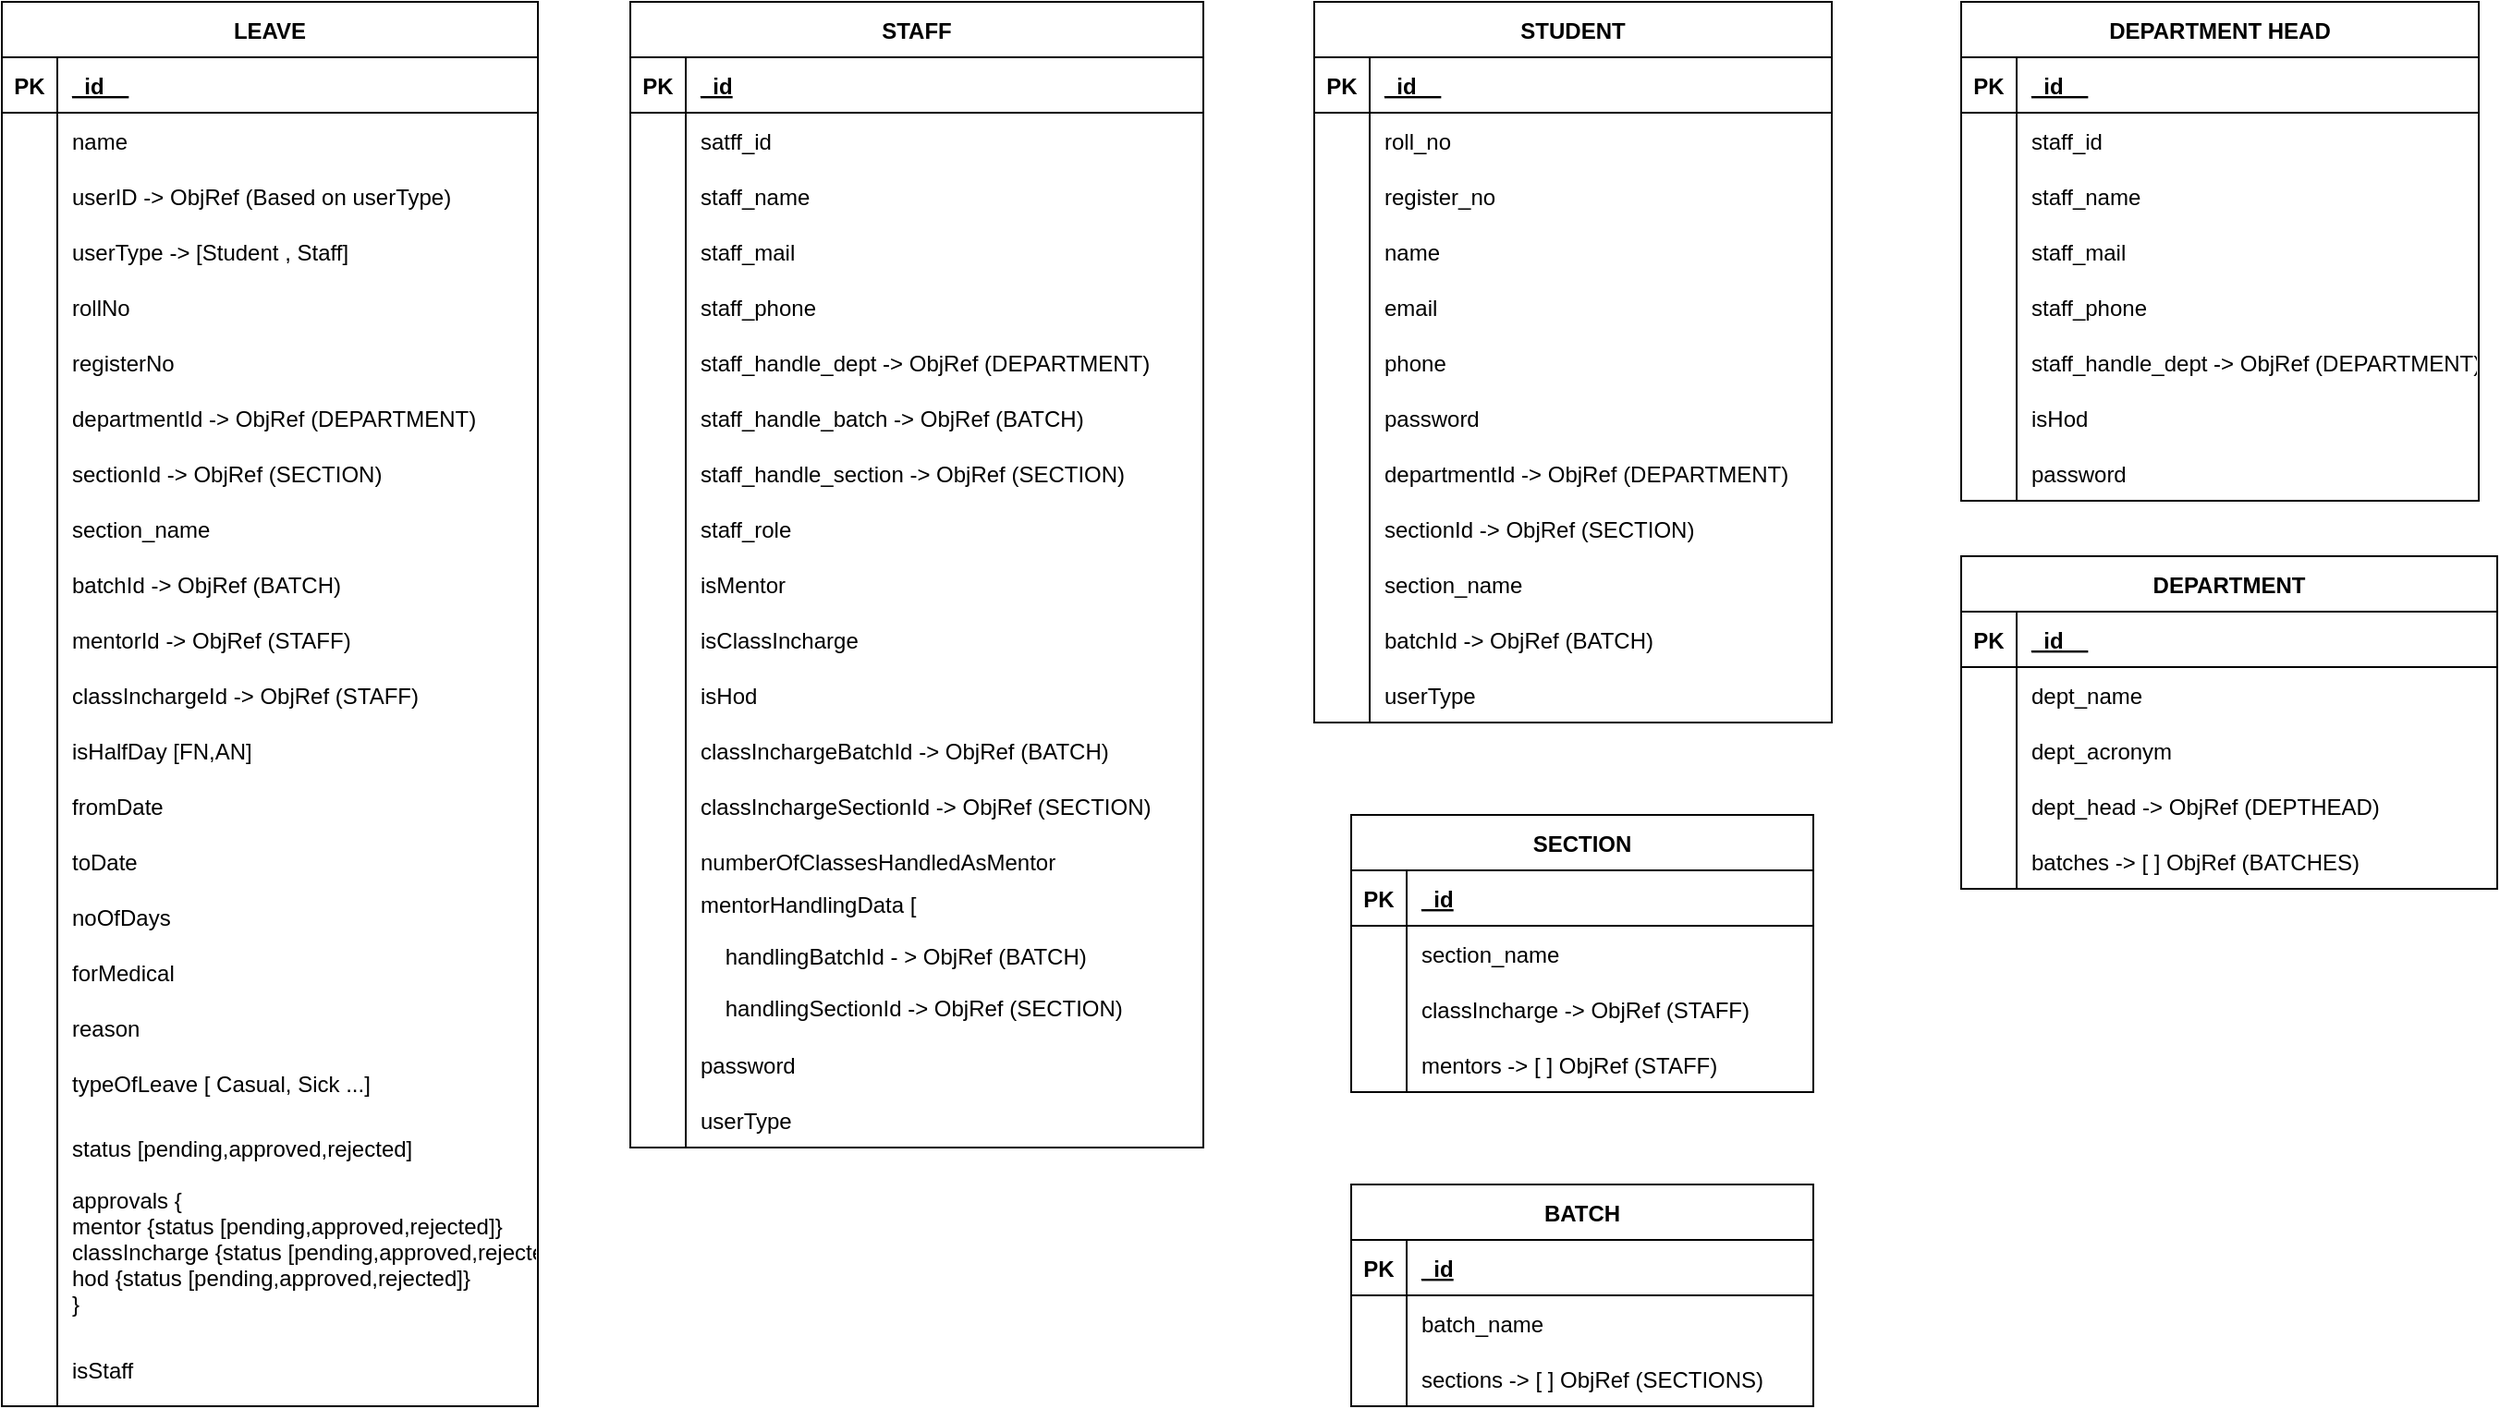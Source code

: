 <mxfile>
    <diagram id="R2lEEEUBdFMjLlhIrx00" name="Page-1">
        <mxGraphModel dx="3849" dy="1351" grid="1" gridSize="10" guides="1" tooltips="1" connect="1" arrows="1" fold="1" page="0" pageScale="1" pageWidth="850" pageHeight="1100" background="none" math="0" shadow="0" extFonts="Permanent Marker^https://fonts.googleapis.com/css?family=Permanent+Marker">
            <root>
                <mxCell id="0"/>
                <mxCell id="1" parent="0"/>
                <mxCell id="C-vyLk0tnHw3VtMMgP7b-2" value="SECTION" style="shape=table;startSize=30;container=1;collapsible=1;childLayout=tableLayout;fixedRows=1;rowLines=0;fontStyle=1;align=center;resizeLast=1;" parent="1" vertex="1">
                    <mxGeometry x="-1030" y="60" width="250" height="150" as="geometry">
                        <mxRectangle x="-240" y="-335" width="90" height="30" as="alternateBounds"/>
                    </mxGeometry>
                </mxCell>
                <mxCell id="C-vyLk0tnHw3VtMMgP7b-3" value="" style="shape=partialRectangle;collapsible=0;dropTarget=0;pointerEvents=0;fillColor=none;points=[[0,0.5],[1,0.5]];portConstraint=eastwest;top=0;left=0;right=0;bottom=1;" parent="C-vyLk0tnHw3VtMMgP7b-2" vertex="1">
                    <mxGeometry y="30" width="250" height="30" as="geometry"/>
                </mxCell>
                <mxCell id="C-vyLk0tnHw3VtMMgP7b-4" value="PK" style="shape=partialRectangle;overflow=hidden;connectable=0;fillColor=none;top=0;left=0;bottom=0;right=0;fontStyle=1;" parent="C-vyLk0tnHw3VtMMgP7b-3" vertex="1">
                    <mxGeometry width="30" height="30" as="geometry">
                        <mxRectangle width="30" height="30" as="alternateBounds"/>
                    </mxGeometry>
                </mxCell>
                <mxCell id="C-vyLk0tnHw3VtMMgP7b-5" value="_id" style="shape=partialRectangle;overflow=hidden;connectable=0;fillColor=none;top=0;left=0;bottom=0;right=0;align=left;spacingLeft=6;fontStyle=5;" parent="C-vyLk0tnHw3VtMMgP7b-3" vertex="1">
                    <mxGeometry x="30" width="220" height="30" as="geometry">
                        <mxRectangle width="220" height="30" as="alternateBounds"/>
                    </mxGeometry>
                </mxCell>
                <mxCell id="C-vyLk0tnHw3VtMMgP7b-6" value="" style="shape=partialRectangle;collapsible=0;dropTarget=0;pointerEvents=0;fillColor=none;points=[[0,0.5],[1,0.5]];portConstraint=eastwest;top=0;left=0;right=0;bottom=0;" parent="C-vyLk0tnHw3VtMMgP7b-2" vertex="1">
                    <mxGeometry y="60" width="250" height="30" as="geometry"/>
                </mxCell>
                <mxCell id="C-vyLk0tnHw3VtMMgP7b-7" value="" style="shape=partialRectangle;overflow=hidden;connectable=0;fillColor=none;top=0;left=0;bottom=0;right=0;" parent="C-vyLk0tnHw3VtMMgP7b-6" vertex="1">
                    <mxGeometry width="30" height="30" as="geometry">
                        <mxRectangle width="30" height="30" as="alternateBounds"/>
                    </mxGeometry>
                </mxCell>
                <mxCell id="C-vyLk0tnHw3VtMMgP7b-8" value="section_name" style="shape=partialRectangle;overflow=hidden;connectable=0;fillColor=none;top=0;left=0;bottom=0;right=0;align=left;spacingLeft=6;" parent="C-vyLk0tnHw3VtMMgP7b-6" vertex="1">
                    <mxGeometry x="30" width="220" height="30" as="geometry">
                        <mxRectangle width="220" height="30" as="alternateBounds"/>
                    </mxGeometry>
                </mxCell>
                <mxCell id="C-vyLk0tnHw3VtMMgP7b-9" value="" style="shape=partialRectangle;collapsible=0;dropTarget=0;pointerEvents=0;fillColor=none;points=[[0,0.5],[1,0.5]];portConstraint=eastwest;top=0;left=0;right=0;bottom=0;" parent="C-vyLk0tnHw3VtMMgP7b-2" vertex="1">
                    <mxGeometry y="90" width="250" height="30" as="geometry"/>
                </mxCell>
                <mxCell id="C-vyLk0tnHw3VtMMgP7b-10" value="" style="shape=partialRectangle;overflow=hidden;connectable=0;fillColor=none;top=0;left=0;bottom=0;right=0;" parent="C-vyLk0tnHw3VtMMgP7b-9" vertex="1">
                    <mxGeometry width="30" height="30" as="geometry">
                        <mxRectangle width="30" height="30" as="alternateBounds"/>
                    </mxGeometry>
                </mxCell>
                <mxCell id="C-vyLk0tnHw3VtMMgP7b-11" value="classIncharge -&gt; ObjRef (STAFF)" style="shape=partialRectangle;overflow=hidden;connectable=0;fillColor=none;top=0;left=0;bottom=0;right=0;align=left;spacingLeft=6;" parent="C-vyLk0tnHw3VtMMgP7b-9" vertex="1">
                    <mxGeometry x="30" width="220" height="30" as="geometry">
                        <mxRectangle width="220" height="30" as="alternateBounds"/>
                    </mxGeometry>
                </mxCell>
                <mxCell id="v0GWV7WVRSoi0sotz_a1-1" value="" style="shape=partialRectangle;collapsible=0;dropTarget=0;pointerEvents=0;fillColor=none;points=[[0,0.5],[1,0.5]];portConstraint=eastwest;top=0;left=0;right=0;bottom=0;" parent="C-vyLk0tnHw3VtMMgP7b-2" vertex="1">
                    <mxGeometry y="120" width="250" height="30" as="geometry"/>
                </mxCell>
                <mxCell id="v0GWV7WVRSoi0sotz_a1-2" value="" style="shape=partialRectangle;overflow=hidden;connectable=0;fillColor=none;top=0;left=0;bottom=0;right=0;" parent="v0GWV7WVRSoi0sotz_a1-1" vertex="1">
                    <mxGeometry width="30" height="30" as="geometry">
                        <mxRectangle width="30" height="30" as="alternateBounds"/>
                    </mxGeometry>
                </mxCell>
                <mxCell id="v0GWV7WVRSoi0sotz_a1-3" value="mentors -&gt; [ ] ObjRef (STAFF)" style="shape=partialRectangle;overflow=hidden;connectable=0;fillColor=none;top=0;left=0;bottom=0;right=0;align=left;spacingLeft=6;" parent="v0GWV7WVRSoi0sotz_a1-1" vertex="1">
                    <mxGeometry x="30" width="220" height="30" as="geometry">
                        <mxRectangle width="220" height="30" as="alternateBounds"/>
                    </mxGeometry>
                </mxCell>
                <mxCell id="C-vyLk0tnHw3VtMMgP7b-13" value="BATCH" style="shape=table;startSize=30;container=1;collapsible=1;childLayout=tableLayout;fixedRows=1;rowLines=0;fontStyle=1;align=center;resizeLast=1;" parent="1" vertex="1">
                    <mxGeometry x="-1030" y="260" width="250" height="120" as="geometry">
                        <mxRectangle x="-650" y="-320" width="80" height="30" as="alternateBounds"/>
                    </mxGeometry>
                </mxCell>
                <mxCell id="C-vyLk0tnHw3VtMMgP7b-14" value="" style="shape=partialRectangle;collapsible=0;dropTarget=0;pointerEvents=0;fillColor=none;points=[[0,0.5],[1,0.5]];portConstraint=eastwest;top=0;left=0;right=0;bottom=1;" parent="C-vyLk0tnHw3VtMMgP7b-13" vertex="1">
                    <mxGeometry y="30" width="250" height="30" as="geometry"/>
                </mxCell>
                <mxCell id="C-vyLk0tnHw3VtMMgP7b-15" value="PK" style="shape=partialRectangle;overflow=hidden;connectable=0;fillColor=none;top=0;left=0;bottom=0;right=0;fontStyle=1;" parent="C-vyLk0tnHw3VtMMgP7b-14" vertex="1">
                    <mxGeometry width="30" height="30" as="geometry">
                        <mxRectangle width="30" height="30" as="alternateBounds"/>
                    </mxGeometry>
                </mxCell>
                <mxCell id="C-vyLk0tnHw3VtMMgP7b-16" value="_id" style="shape=partialRectangle;overflow=hidden;connectable=0;fillColor=none;top=0;left=0;bottom=0;right=0;align=left;spacingLeft=6;fontStyle=5;" parent="C-vyLk0tnHw3VtMMgP7b-14" vertex="1">
                    <mxGeometry x="30" width="220" height="30" as="geometry">
                        <mxRectangle width="220" height="30" as="alternateBounds"/>
                    </mxGeometry>
                </mxCell>
                <mxCell id="C-vyLk0tnHw3VtMMgP7b-17" value="" style="shape=partialRectangle;collapsible=0;dropTarget=0;pointerEvents=0;fillColor=none;points=[[0,0.5],[1,0.5]];portConstraint=eastwest;top=0;left=0;right=0;bottom=0;" parent="C-vyLk0tnHw3VtMMgP7b-13" vertex="1">
                    <mxGeometry y="60" width="250" height="30" as="geometry"/>
                </mxCell>
                <mxCell id="C-vyLk0tnHw3VtMMgP7b-18" value="" style="shape=partialRectangle;overflow=hidden;connectable=0;fillColor=none;top=0;left=0;bottom=0;right=0;" parent="C-vyLk0tnHw3VtMMgP7b-17" vertex="1">
                    <mxGeometry width="30" height="30" as="geometry">
                        <mxRectangle width="30" height="30" as="alternateBounds"/>
                    </mxGeometry>
                </mxCell>
                <mxCell id="C-vyLk0tnHw3VtMMgP7b-19" value="batch_name" style="shape=partialRectangle;overflow=hidden;connectable=0;fillColor=none;top=0;left=0;bottom=0;right=0;align=left;spacingLeft=6;" parent="C-vyLk0tnHw3VtMMgP7b-17" vertex="1">
                    <mxGeometry x="30" width="220" height="30" as="geometry">
                        <mxRectangle width="220" height="30" as="alternateBounds"/>
                    </mxGeometry>
                </mxCell>
                <mxCell id="C-vyLk0tnHw3VtMMgP7b-20" value="" style="shape=partialRectangle;collapsible=0;dropTarget=0;pointerEvents=0;fillColor=none;points=[[0,0.5],[1,0.5]];portConstraint=eastwest;top=0;left=0;right=0;bottom=0;" parent="C-vyLk0tnHw3VtMMgP7b-13" vertex="1">
                    <mxGeometry y="90" width="250" height="30" as="geometry"/>
                </mxCell>
                <mxCell id="C-vyLk0tnHw3VtMMgP7b-21" value="" style="shape=partialRectangle;overflow=hidden;connectable=0;fillColor=none;top=0;left=0;bottom=0;right=0;" parent="C-vyLk0tnHw3VtMMgP7b-20" vertex="1">
                    <mxGeometry width="30" height="30" as="geometry">
                        <mxRectangle width="30" height="30" as="alternateBounds"/>
                    </mxGeometry>
                </mxCell>
                <mxCell id="C-vyLk0tnHw3VtMMgP7b-22" value="sections -&gt; [ ] ObjRef (SECTIONS)" style="shape=partialRectangle;overflow=hidden;connectable=0;fillColor=none;top=0;left=0;bottom=0;right=0;align=left;spacingLeft=6;" parent="C-vyLk0tnHw3VtMMgP7b-20" vertex="1">
                    <mxGeometry x="30" width="220" height="30" as="geometry">
                        <mxRectangle width="220" height="30" as="alternateBounds"/>
                    </mxGeometry>
                </mxCell>
                <mxCell id="C-vyLk0tnHw3VtMMgP7b-23" value="DEPARTMENT" style="shape=table;startSize=30;container=1;collapsible=1;childLayout=tableLayout;fixedRows=1;rowLines=0;fontStyle=1;align=center;resizeLast=1;" parent="1" vertex="1">
                    <mxGeometry x="-700" y="-80" width="290" height="180" as="geometry">
                        <mxRectangle x="-980" y="-310" width="120" height="30" as="alternateBounds"/>
                    </mxGeometry>
                </mxCell>
                <mxCell id="C-vyLk0tnHw3VtMMgP7b-24" value="" style="shape=partialRectangle;collapsible=0;dropTarget=0;pointerEvents=0;fillColor=none;points=[[0,0.5],[1,0.5]];portConstraint=eastwest;top=0;left=0;right=0;bottom=1;" parent="C-vyLk0tnHw3VtMMgP7b-23" vertex="1">
                    <mxGeometry y="30" width="290" height="30" as="geometry"/>
                </mxCell>
                <mxCell id="C-vyLk0tnHw3VtMMgP7b-25" value="PK" style="shape=partialRectangle;overflow=hidden;connectable=0;fillColor=none;top=0;left=0;bottom=0;right=0;fontStyle=1;" parent="C-vyLk0tnHw3VtMMgP7b-24" vertex="1">
                    <mxGeometry width="30" height="30" as="geometry">
                        <mxRectangle width="30" height="30" as="alternateBounds"/>
                    </mxGeometry>
                </mxCell>
                <mxCell id="C-vyLk0tnHw3VtMMgP7b-26" value="_id    " style="shape=partialRectangle;overflow=hidden;connectable=0;fillColor=none;top=0;left=0;bottom=0;right=0;align=left;spacingLeft=6;fontStyle=5;" parent="C-vyLk0tnHw3VtMMgP7b-24" vertex="1">
                    <mxGeometry x="30" width="260" height="30" as="geometry">
                        <mxRectangle width="260" height="30" as="alternateBounds"/>
                    </mxGeometry>
                </mxCell>
                <mxCell id="C-vyLk0tnHw3VtMMgP7b-27" value="" style="shape=partialRectangle;collapsible=0;dropTarget=0;pointerEvents=0;fillColor=none;points=[[0,0.5],[1,0.5]];portConstraint=eastwest;top=0;left=0;right=0;bottom=0;" parent="C-vyLk0tnHw3VtMMgP7b-23" vertex="1">
                    <mxGeometry y="60" width="290" height="30" as="geometry"/>
                </mxCell>
                <mxCell id="C-vyLk0tnHw3VtMMgP7b-28" value="" style="shape=partialRectangle;overflow=hidden;connectable=0;fillColor=none;top=0;left=0;bottom=0;right=0;" parent="C-vyLk0tnHw3VtMMgP7b-27" vertex="1">
                    <mxGeometry width="30" height="30" as="geometry">
                        <mxRectangle width="30" height="30" as="alternateBounds"/>
                    </mxGeometry>
                </mxCell>
                <mxCell id="C-vyLk0tnHw3VtMMgP7b-29" value="dept_name " style="shape=partialRectangle;overflow=hidden;connectable=0;fillColor=none;top=0;left=0;bottom=0;right=0;align=left;spacingLeft=6;" parent="C-vyLk0tnHw3VtMMgP7b-27" vertex="1">
                    <mxGeometry x="30" width="260" height="30" as="geometry">
                        <mxRectangle width="260" height="30" as="alternateBounds"/>
                    </mxGeometry>
                </mxCell>
                <mxCell id="WSQSDz5IeVwV3gvrIrXm-4" value="" style="shape=partialRectangle;collapsible=0;dropTarget=0;pointerEvents=0;fillColor=none;points=[[0,0.5],[1,0.5]];portConstraint=eastwest;top=0;left=0;right=0;bottom=0;" parent="C-vyLk0tnHw3VtMMgP7b-23" vertex="1">
                    <mxGeometry y="90" width="290" height="30" as="geometry"/>
                </mxCell>
                <mxCell id="WSQSDz5IeVwV3gvrIrXm-5" value="" style="shape=partialRectangle;overflow=hidden;connectable=0;fillColor=none;top=0;left=0;bottom=0;right=0;" parent="WSQSDz5IeVwV3gvrIrXm-4" vertex="1">
                    <mxGeometry width="30" height="30" as="geometry">
                        <mxRectangle width="30" height="30" as="alternateBounds"/>
                    </mxGeometry>
                </mxCell>
                <mxCell id="WSQSDz5IeVwV3gvrIrXm-6" value="dept_acronym   " style="shape=partialRectangle;overflow=hidden;connectable=0;fillColor=none;top=0;left=0;bottom=0;right=0;align=left;spacingLeft=6;" parent="WSQSDz5IeVwV3gvrIrXm-4" vertex="1">
                    <mxGeometry x="30" width="260" height="30" as="geometry">
                        <mxRectangle width="260" height="30" as="alternateBounds"/>
                    </mxGeometry>
                </mxCell>
                <mxCell id="WSQSDz5IeVwV3gvrIrXm-7" value="" style="shape=partialRectangle;collapsible=0;dropTarget=0;pointerEvents=0;fillColor=none;points=[[0,0.5],[1,0.5]];portConstraint=eastwest;top=0;left=0;right=0;bottom=0;" parent="C-vyLk0tnHw3VtMMgP7b-23" vertex="1">
                    <mxGeometry y="120" width="290" height="30" as="geometry"/>
                </mxCell>
                <mxCell id="WSQSDz5IeVwV3gvrIrXm-8" value="" style="shape=partialRectangle;overflow=hidden;connectable=0;fillColor=none;top=0;left=0;bottom=0;right=0;" parent="WSQSDz5IeVwV3gvrIrXm-7" vertex="1">
                    <mxGeometry width="30" height="30" as="geometry">
                        <mxRectangle width="30" height="30" as="alternateBounds"/>
                    </mxGeometry>
                </mxCell>
                <mxCell id="WSQSDz5IeVwV3gvrIrXm-9" value="dept_head -&gt; ObjRef (DEPTHEAD)" style="shape=partialRectangle;overflow=hidden;connectable=0;fillColor=none;top=0;left=0;bottom=0;right=0;align=left;spacingLeft=6;" parent="WSQSDz5IeVwV3gvrIrXm-7" vertex="1">
                    <mxGeometry x="30" width="260" height="30" as="geometry">
                        <mxRectangle width="260" height="30" as="alternateBounds"/>
                    </mxGeometry>
                </mxCell>
                <mxCell id="WSQSDz5IeVwV3gvrIrXm-10" value="" style="shape=partialRectangle;collapsible=0;dropTarget=0;pointerEvents=0;fillColor=none;points=[[0,0.5],[1,0.5]];portConstraint=eastwest;top=0;left=0;right=0;bottom=0;" parent="C-vyLk0tnHw3VtMMgP7b-23" vertex="1">
                    <mxGeometry y="150" width="290" height="30" as="geometry"/>
                </mxCell>
                <mxCell id="WSQSDz5IeVwV3gvrIrXm-11" value="" style="shape=partialRectangle;overflow=hidden;connectable=0;fillColor=none;top=0;left=0;bottom=0;right=0;" parent="WSQSDz5IeVwV3gvrIrXm-10" vertex="1">
                    <mxGeometry width="30" height="30" as="geometry">
                        <mxRectangle width="30" height="30" as="alternateBounds"/>
                    </mxGeometry>
                </mxCell>
                <mxCell id="WSQSDz5IeVwV3gvrIrXm-12" value="batches -&gt; [ ] ObjRef (BATCHES)" style="shape=partialRectangle;overflow=hidden;connectable=0;fillColor=none;top=0;left=0;bottom=0;right=0;align=left;spacingLeft=6;" parent="WSQSDz5IeVwV3gvrIrXm-10" vertex="1">
                    <mxGeometry x="30" width="260" height="30" as="geometry">
                        <mxRectangle width="260" height="30" as="alternateBounds"/>
                    </mxGeometry>
                </mxCell>
                <mxCell id="v0GWV7WVRSoi0sotz_a1-4" value="STAFF" style="shape=table;startSize=30;container=1;collapsible=1;childLayout=tableLayout;fixedRows=1;rowLines=0;fontStyle=1;align=center;resizeLast=1;" parent="1" vertex="1">
                    <mxGeometry x="-1420" y="-380" width="310" height="620" as="geometry">
                        <mxRectangle x="-1170" y="-20" width="80" height="30" as="alternateBounds"/>
                    </mxGeometry>
                </mxCell>
                <mxCell id="v0GWV7WVRSoi0sotz_a1-5" value="" style="shape=partialRectangle;collapsible=0;dropTarget=0;pointerEvents=0;fillColor=none;points=[[0,0.5],[1,0.5]];portConstraint=eastwest;top=0;left=0;right=0;bottom=1;" parent="v0GWV7WVRSoi0sotz_a1-4" vertex="1">
                    <mxGeometry y="30" width="310" height="30" as="geometry"/>
                </mxCell>
                <mxCell id="v0GWV7WVRSoi0sotz_a1-6" value="PK" style="shape=partialRectangle;overflow=hidden;connectable=0;fillColor=none;top=0;left=0;bottom=0;right=0;fontStyle=1;" parent="v0GWV7WVRSoi0sotz_a1-5" vertex="1">
                    <mxGeometry width="30" height="30" as="geometry">
                        <mxRectangle width="30" height="30" as="alternateBounds"/>
                    </mxGeometry>
                </mxCell>
                <mxCell id="v0GWV7WVRSoi0sotz_a1-7" value="_id" style="shape=partialRectangle;overflow=hidden;connectable=0;fillColor=none;top=0;left=0;bottom=0;right=0;align=left;spacingLeft=6;fontStyle=5;" parent="v0GWV7WVRSoi0sotz_a1-5" vertex="1">
                    <mxGeometry x="30" width="280" height="30" as="geometry">
                        <mxRectangle width="280" height="30" as="alternateBounds"/>
                    </mxGeometry>
                </mxCell>
                <mxCell id="v0GWV7WVRSoi0sotz_a1-8" value="" style="shape=partialRectangle;collapsible=0;dropTarget=0;pointerEvents=0;fillColor=none;points=[[0,0.5],[1,0.5]];portConstraint=eastwest;top=0;left=0;right=0;bottom=0;" parent="v0GWV7WVRSoi0sotz_a1-4" vertex="1">
                    <mxGeometry y="60" width="310" height="30" as="geometry"/>
                </mxCell>
                <mxCell id="v0GWV7WVRSoi0sotz_a1-9" value="" style="shape=partialRectangle;overflow=hidden;connectable=0;fillColor=none;top=0;left=0;bottom=0;right=0;" parent="v0GWV7WVRSoi0sotz_a1-8" vertex="1">
                    <mxGeometry width="30" height="30" as="geometry">
                        <mxRectangle width="30" height="30" as="alternateBounds"/>
                    </mxGeometry>
                </mxCell>
                <mxCell id="v0GWV7WVRSoi0sotz_a1-10" value="satff_id" style="shape=partialRectangle;overflow=hidden;connectable=0;fillColor=none;top=0;left=0;bottom=0;right=0;align=left;spacingLeft=6;" parent="v0GWV7WVRSoi0sotz_a1-8" vertex="1">
                    <mxGeometry x="30" width="280" height="30" as="geometry">
                        <mxRectangle width="280" height="30" as="alternateBounds"/>
                    </mxGeometry>
                </mxCell>
                <mxCell id="v0GWV7WVRSoi0sotz_a1-11" value="" style="shape=partialRectangle;collapsible=0;dropTarget=0;pointerEvents=0;fillColor=none;points=[[0,0.5],[1,0.5]];portConstraint=eastwest;top=0;left=0;right=0;bottom=0;" parent="v0GWV7WVRSoi0sotz_a1-4" vertex="1">
                    <mxGeometry y="90" width="310" height="30" as="geometry"/>
                </mxCell>
                <mxCell id="v0GWV7WVRSoi0sotz_a1-12" value="" style="shape=partialRectangle;overflow=hidden;connectable=0;fillColor=none;top=0;left=0;bottom=0;right=0;" parent="v0GWV7WVRSoi0sotz_a1-11" vertex="1">
                    <mxGeometry width="30" height="30" as="geometry">
                        <mxRectangle width="30" height="30" as="alternateBounds"/>
                    </mxGeometry>
                </mxCell>
                <mxCell id="v0GWV7WVRSoi0sotz_a1-13" value="staff_name" style="shape=partialRectangle;overflow=hidden;connectable=0;fillColor=none;top=0;left=0;bottom=0;right=0;align=left;spacingLeft=6;" parent="v0GWV7WVRSoi0sotz_a1-11" vertex="1">
                    <mxGeometry x="30" width="280" height="30" as="geometry">
                        <mxRectangle width="280" height="30" as="alternateBounds"/>
                    </mxGeometry>
                </mxCell>
                <mxCell id="v0GWV7WVRSoi0sotz_a1-14" value="" style="shape=partialRectangle;collapsible=0;dropTarget=0;pointerEvents=0;fillColor=none;points=[[0,0.5],[1,0.5]];portConstraint=eastwest;top=0;left=0;right=0;bottom=0;" parent="v0GWV7WVRSoi0sotz_a1-4" vertex="1">
                    <mxGeometry y="120" width="310" height="30" as="geometry"/>
                </mxCell>
                <mxCell id="v0GWV7WVRSoi0sotz_a1-15" value="" style="shape=partialRectangle;overflow=hidden;connectable=0;fillColor=none;top=0;left=0;bottom=0;right=0;" parent="v0GWV7WVRSoi0sotz_a1-14" vertex="1">
                    <mxGeometry width="30" height="30" as="geometry">
                        <mxRectangle width="30" height="30" as="alternateBounds"/>
                    </mxGeometry>
                </mxCell>
                <mxCell id="v0GWV7WVRSoi0sotz_a1-16" value="staff_mail" style="shape=partialRectangle;overflow=hidden;connectable=0;fillColor=none;top=0;left=0;bottom=0;right=0;align=left;spacingLeft=6;" parent="v0GWV7WVRSoi0sotz_a1-14" vertex="1">
                    <mxGeometry x="30" width="280" height="30" as="geometry">
                        <mxRectangle width="280" height="30" as="alternateBounds"/>
                    </mxGeometry>
                </mxCell>
                <mxCell id="v0GWV7WVRSoi0sotz_a1-17" value="" style="shape=partialRectangle;collapsible=0;dropTarget=0;pointerEvents=0;fillColor=none;points=[[0,0.5],[1,0.5]];portConstraint=eastwest;top=0;left=0;right=0;bottom=0;" parent="v0GWV7WVRSoi0sotz_a1-4" vertex="1">
                    <mxGeometry y="150" width="310" height="30" as="geometry"/>
                </mxCell>
                <mxCell id="v0GWV7WVRSoi0sotz_a1-18" value="" style="shape=partialRectangle;overflow=hidden;connectable=0;fillColor=none;top=0;left=0;bottom=0;right=0;" parent="v0GWV7WVRSoi0sotz_a1-17" vertex="1">
                    <mxGeometry width="30" height="30" as="geometry">
                        <mxRectangle width="30" height="30" as="alternateBounds"/>
                    </mxGeometry>
                </mxCell>
                <mxCell id="v0GWV7WVRSoi0sotz_a1-19" value="staff_phone" style="shape=partialRectangle;overflow=hidden;connectable=0;fillColor=none;top=0;left=0;bottom=0;right=0;align=left;spacingLeft=6;" parent="v0GWV7WVRSoi0sotz_a1-17" vertex="1">
                    <mxGeometry x="30" width="280" height="30" as="geometry">
                        <mxRectangle width="280" height="30" as="alternateBounds"/>
                    </mxGeometry>
                </mxCell>
                <mxCell id="v0GWV7WVRSoi0sotz_a1-20" value="" style="shape=partialRectangle;collapsible=0;dropTarget=0;pointerEvents=0;fillColor=none;points=[[0,0.5],[1,0.5]];portConstraint=eastwest;top=0;left=0;right=0;bottom=0;" parent="v0GWV7WVRSoi0sotz_a1-4" vertex="1">
                    <mxGeometry y="180" width="310" height="30" as="geometry"/>
                </mxCell>
                <mxCell id="v0GWV7WVRSoi0sotz_a1-21" value="" style="shape=partialRectangle;overflow=hidden;connectable=0;fillColor=none;top=0;left=0;bottom=0;right=0;" parent="v0GWV7WVRSoi0sotz_a1-20" vertex="1">
                    <mxGeometry width="30" height="30" as="geometry">
                        <mxRectangle width="30" height="30" as="alternateBounds"/>
                    </mxGeometry>
                </mxCell>
                <mxCell id="v0GWV7WVRSoi0sotz_a1-22" value="staff_handle_dept -&gt; ObjRef (DEPARTMENT)" style="shape=partialRectangle;overflow=hidden;connectable=0;fillColor=none;top=0;left=0;bottom=0;right=0;align=left;spacingLeft=6;" parent="v0GWV7WVRSoi0sotz_a1-20" vertex="1">
                    <mxGeometry x="30" width="280" height="30" as="geometry">
                        <mxRectangle width="280" height="30" as="alternateBounds"/>
                    </mxGeometry>
                </mxCell>
                <mxCell id="v0GWV7WVRSoi0sotz_a1-23" value="" style="shape=partialRectangle;collapsible=0;dropTarget=0;pointerEvents=0;fillColor=none;points=[[0,0.5],[1,0.5]];portConstraint=eastwest;top=0;left=0;right=0;bottom=0;" parent="v0GWV7WVRSoi0sotz_a1-4" vertex="1">
                    <mxGeometry y="210" width="310" height="30" as="geometry"/>
                </mxCell>
                <mxCell id="v0GWV7WVRSoi0sotz_a1-24" value="" style="shape=partialRectangle;overflow=hidden;connectable=0;fillColor=none;top=0;left=0;bottom=0;right=0;" parent="v0GWV7WVRSoi0sotz_a1-23" vertex="1">
                    <mxGeometry width="30" height="30" as="geometry">
                        <mxRectangle width="30" height="30" as="alternateBounds"/>
                    </mxGeometry>
                </mxCell>
                <mxCell id="v0GWV7WVRSoi0sotz_a1-25" value="staff_handle_batch -&gt; ObjRef (BATCH)" style="shape=partialRectangle;overflow=hidden;connectable=0;fillColor=none;top=0;left=0;bottom=0;right=0;align=left;spacingLeft=6;" parent="v0GWV7WVRSoi0sotz_a1-23" vertex="1">
                    <mxGeometry x="30" width="280" height="30" as="geometry">
                        <mxRectangle width="280" height="30" as="alternateBounds"/>
                    </mxGeometry>
                </mxCell>
                <mxCell id="v0GWV7WVRSoi0sotz_a1-26" value="" style="shape=partialRectangle;collapsible=0;dropTarget=0;pointerEvents=0;fillColor=none;points=[[0,0.5],[1,0.5]];portConstraint=eastwest;top=0;left=0;right=0;bottom=0;" parent="v0GWV7WVRSoi0sotz_a1-4" vertex="1">
                    <mxGeometry y="240" width="310" height="30" as="geometry"/>
                </mxCell>
                <mxCell id="v0GWV7WVRSoi0sotz_a1-27" value="" style="shape=partialRectangle;overflow=hidden;connectable=0;fillColor=none;top=0;left=0;bottom=0;right=0;" parent="v0GWV7WVRSoi0sotz_a1-26" vertex="1">
                    <mxGeometry width="30" height="30" as="geometry">
                        <mxRectangle width="30" height="30" as="alternateBounds"/>
                    </mxGeometry>
                </mxCell>
                <mxCell id="v0GWV7WVRSoi0sotz_a1-28" value="staff_handle_section -&gt; ObjRef (SECTION)" style="shape=partialRectangle;overflow=hidden;connectable=0;fillColor=none;top=0;left=0;bottom=0;right=0;align=left;spacingLeft=6;" parent="v0GWV7WVRSoi0sotz_a1-26" vertex="1">
                    <mxGeometry x="30" width="280" height="30" as="geometry">
                        <mxRectangle width="280" height="30" as="alternateBounds"/>
                    </mxGeometry>
                </mxCell>
                <mxCell id="v0GWV7WVRSoi0sotz_a1-29" value="" style="shape=partialRectangle;collapsible=0;dropTarget=0;pointerEvents=0;fillColor=none;points=[[0,0.5],[1,0.5]];portConstraint=eastwest;top=0;left=0;right=0;bottom=0;" parent="v0GWV7WVRSoi0sotz_a1-4" vertex="1">
                    <mxGeometry y="270" width="310" height="30" as="geometry"/>
                </mxCell>
                <mxCell id="v0GWV7WVRSoi0sotz_a1-30" value="" style="shape=partialRectangle;overflow=hidden;connectable=0;fillColor=none;top=0;left=0;bottom=0;right=0;" parent="v0GWV7WVRSoi0sotz_a1-29" vertex="1">
                    <mxGeometry width="30" height="30" as="geometry">
                        <mxRectangle width="30" height="30" as="alternateBounds"/>
                    </mxGeometry>
                </mxCell>
                <mxCell id="v0GWV7WVRSoi0sotz_a1-31" value="staff_role" style="shape=partialRectangle;overflow=hidden;connectable=0;fillColor=none;top=0;left=0;bottom=0;right=0;align=left;spacingLeft=6;" parent="v0GWV7WVRSoi0sotz_a1-29" vertex="1">
                    <mxGeometry x="30" width="280" height="30" as="geometry">
                        <mxRectangle width="280" height="30" as="alternateBounds"/>
                    </mxGeometry>
                </mxCell>
                <mxCell id="v0GWV7WVRSoi0sotz_a1-32" value="" style="shape=partialRectangle;collapsible=0;dropTarget=0;pointerEvents=0;fillColor=none;points=[[0,0.5],[1,0.5]];portConstraint=eastwest;top=0;left=0;right=0;bottom=0;" parent="v0GWV7WVRSoi0sotz_a1-4" vertex="1">
                    <mxGeometry y="300" width="310" height="30" as="geometry"/>
                </mxCell>
                <mxCell id="v0GWV7WVRSoi0sotz_a1-33" value="" style="shape=partialRectangle;overflow=hidden;connectable=0;fillColor=none;top=0;left=0;bottom=0;right=0;" parent="v0GWV7WVRSoi0sotz_a1-32" vertex="1">
                    <mxGeometry width="30" height="30" as="geometry">
                        <mxRectangle width="30" height="30" as="alternateBounds"/>
                    </mxGeometry>
                </mxCell>
                <mxCell id="v0GWV7WVRSoi0sotz_a1-34" value="isMentor" style="shape=partialRectangle;overflow=hidden;connectable=0;fillColor=none;top=0;left=0;bottom=0;right=0;align=left;spacingLeft=6;" parent="v0GWV7WVRSoi0sotz_a1-32" vertex="1">
                    <mxGeometry x="30" width="280" height="30" as="geometry">
                        <mxRectangle width="280" height="30" as="alternateBounds"/>
                    </mxGeometry>
                </mxCell>
                <mxCell id="v0GWV7WVRSoi0sotz_a1-35" value="" style="shape=partialRectangle;collapsible=0;dropTarget=0;pointerEvents=0;fillColor=none;points=[[0,0.5],[1,0.5]];portConstraint=eastwest;top=0;left=0;right=0;bottom=0;" parent="v0GWV7WVRSoi0sotz_a1-4" vertex="1">
                    <mxGeometry y="330" width="310" height="30" as="geometry"/>
                </mxCell>
                <mxCell id="v0GWV7WVRSoi0sotz_a1-36" value="" style="shape=partialRectangle;overflow=hidden;connectable=0;fillColor=none;top=0;left=0;bottom=0;right=0;" parent="v0GWV7WVRSoi0sotz_a1-35" vertex="1">
                    <mxGeometry width="30" height="30" as="geometry">
                        <mxRectangle width="30" height="30" as="alternateBounds"/>
                    </mxGeometry>
                </mxCell>
                <mxCell id="v0GWV7WVRSoi0sotz_a1-37" value="isClassIncharge" style="shape=partialRectangle;overflow=hidden;connectable=0;fillColor=none;top=0;left=0;bottom=0;right=0;align=left;spacingLeft=6;" parent="v0GWV7WVRSoi0sotz_a1-35" vertex="1">
                    <mxGeometry x="30" width="280" height="30" as="geometry">
                        <mxRectangle width="280" height="30" as="alternateBounds"/>
                    </mxGeometry>
                </mxCell>
                <mxCell id="v0GWV7WVRSoi0sotz_a1-38" value="" style="shape=partialRectangle;collapsible=0;dropTarget=0;pointerEvents=0;fillColor=none;points=[[0,0.5],[1,0.5]];portConstraint=eastwest;top=0;left=0;right=0;bottom=0;" parent="v0GWV7WVRSoi0sotz_a1-4" vertex="1">
                    <mxGeometry y="360" width="310" height="30" as="geometry"/>
                </mxCell>
                <mxCell id="v0GWV7WVRSoi0sotz_a1-39" value="" style="shape=partialRectangle;overflow=hidden;connectable=0;fillColor=none;top=0;left=0;bottom=0;right=0;" parent="v0GWV7WVRSoi0sotz_a1-38" vertex="1">
                    <mxGeometry width="30" height="30" as="geometry">
                        <mxRectangle width="30" height="30" as="alternateBounds"/>
                    </mxGeometry>
                </mxCell>
                <mxCell id="v0GWV7WVRSoi0sotz_a1-40" value="isHod" style="shape=partialRectangle;overflow=hidden;connectable=0;fillColor=none;top=0;left=0;bottom=0;right=0;align=left;spacingLeft=6;" parent="v0GWV7WVRSoi0sotz_a1-38" vertex="1">
                    <mxGeometry x="30" width="280" height="30" as="geometry">
                        <mxRectangle width="280" height="30" as="alternateBounds"/>
                    </mxGeometry>
                </mxCell>
                <mxCell id="v0GWV7WVRSoi0sotz_a1-44" value="" style="shape=partialRectangle;collapsible=0;dropTarget=0;pointerEvents=0;fillColor=none;points=[[0,0.5],[1,0.5]];portConstraint=eastwest;top=0;left=0;right=0;bottom=0;" parent="v0GWV7WVRSoi0sotz_a1-4" vertex="1">
                    <mxGeometry y="390" width="310" height="30" as="geometry"/>
                </mxCell>
                <mxCell id="v0GWV7WVRSoi0sotz_a1-45" value="" style="shape=partialRectangle;overflow=hidden;connectable=0;fillColor=none;top=0;left=0;bottom=0;right=0;" parent="v0GWV7WVRSoi0sotz_a1-44" vertex="1">
                    <mxGeometry width="30" height="30" as="geometry">
                        <mxRectangle width="30" height="30" as="alternateBounds"/>
                    </mxGeometry>
                </mxCell>
                <mxCell id="v0GWV7WVRSoi0sotz_a1-46" value="classInchargeBatchId -&gt; ObjRef (BATCH)" style="shape=partialRectangle;overflow=hidden;connectable=0;fillColor=none;top=0;left=0;bottom=0;right=0;align=left;spacingLeft=6;" parent="v0GWV7WVRSoi0sotz_a1-44" vertex="1">
                    <mxGeometry x="30" width="280" height="30" as="geometry">
                        <mxRectangle width="280" height="30" as="alternateBounds"/>
                    </mxGeometry>
                </mxCell>
                <mxCell id="v0GWV7WVRSoi0sotz_a1-47" value="" style="shape=partialRectangle;collapsible=0;dropTarget=0;pointerEvents=0;fillColor=none;points=[[0,0.5],[1,0.5]];portConstraint=eastwest;top=0;left=0;right=0;bottom=0;" parent="v0GWV7WVRSoi0sotz_a1-4" vertex="1">
                    <mxGeometry y="420" width="310" height="30" as="geometry"/>
                </mxCell>
                <mxCell id="v0GWV7WVRSoi0sotz_a1-48" value="" style="shape=partialRectangle;overflow=hidden;connectable=0;fillColor=none;top=0;left=0;bottom=0;right=0;" parent="v0GWV7WVRSoi0sotz_a1-47" vertex="1">
                    <mxGeometry width="30" height="30" as="geometry">
                        <mxRectangle width="30" height="30" as="alternateBounds"/>
                    </mxGeometry>
                </mxCell>
                <mxCell id="v0GWV7WVRSoi0sotz_a1-49" value="classInchargeSectionId -&gt; ObjRef (SECTION)" style="shape=partialRectangle;overflow=hidden;connectable=0;fillColor=none;top=0;left=0;bottom=0;right=0;align=left;spacingLeft=6;" parent="v0GWV7WVRSoi0sotz_a1-47" vertex="1">
                    <mxGeometry x="30" width="280" height="30" as="geometry">
                        <mxRectangle width="280" height="30" as="alternateBounds"/>
                    </mxGeometry>
                </mxCell>
                <mxCell id="v0GWV7WVRSoi0sotz_a1-50" value="" style="shape=partialRectangle;collapsible=0;dropTarget=0;pointerEvents=0;fillColor=none;points=[[0,0.5],[1,0.5]];portConstraint=eastwest;top=0;left=0;right=0;bottom=0;" parent="v0GWV7WVRSoi0sotz_a1-4" vertex="1">
                    <mxGeometry y="450" width="310" height="30" as="geometry"/>
                </mxCell>
                <mxCell id="v0GWV7WVRSoi0sotz_a1-51" value="" style="shape=partialRectangle;overflow=hidden;connectable=0;fillColor=none;top=0;left=0;bottom=0;right=0;" parent="v0GWV7WVRSoi0sotz_a1-50" vertex="1">
                    <mxGeometry width="30" height="30" as="geometry">
                        <mxRectangle width="30" height="30" as="alternateBounds"/>
                    </mxGeometry>
                </mxCell>
                <mxCell id="v0GWV7WVRSoi0sotz_a1-52" value="numberOfClassesHandledAsMentor" style="shape=partialRectangle;overflow=hidden;connectable=0;fillColor=none;top=0;left=0;bottom=0;right=0;align=left;spacingLeft=6;" parent="v0GWV7WVRSoi0sotz_a1-50" vertex="1">
                    <mxGeometry x="30" width="280" height="30" as="geometry">
                        <mxRectangle width="280" height="30" as="alternateBounds"/>
                    </mxGeometry>
                </mxCell>
                <mxCell id="v0GWV7WVRSoi0sotz_a1-53" value="" style="shape=partialRectangle;collapsible=0;dropTarget=0;pointerEvents=0;fillColor=none;points=[[0,0.5],[1,0.5]];portConstraint=eastwest;top=0;left=0;right=0;bottom=0;" parent="v0GWV7WVRSoi0sotz_a1-4" vertex="1">
                    <mxGeometry y="480" width="310" height="80" as="geometry"/>
                </mxCell>
                <mxCell id="v0GWV7WVRSoi0sotz_a1-54" value="" style="shape=partialRectangle;overflow=hidden;connectable=0;fillColor=none;top=0;left=0;bottom=0;right=0;" parent="v0GWV7WVRSoi0sotz_a1-53" vertex="1">
                    <mxGeometry width="30" height="80" as="geometry">
                        <mxRectangle width="30" height="80" as="alternateBounds"/>
                    </mxGeometry>
                </mxCell>
                <mxCell id="v0GWV7WVRSoi0sotz_a1-55" value="mentorHandlingData [&#10;&#10;    handlingBatchId - &gt; ObjRef (BATCH)&#10;&#10;    handlingSectionId -&gt; ObjRef (SECTION)&#10;" style="shape=partialRectangle;overflow=hidden;connectable=0;fillColor=none;top=0;left=0;bottom=0;right=0;align=left;spacingLeft=6;" parent="v0GWV7WVRSoi0sotz_a1-53" vertex="1">
                    <mxGeometry x="30" width="280" height="80" as="geometry">
                        <mxRectangle width="280" height="80" as="alternateBounds"/>
                    </mxGeometry>
                </mxCell>
                <mxCell id="v0GWV7WVRSoi0sotz_a1-56" value="" style="shape=partialRectangle;collapsible=0;dropTarget=0;pointerEvents=0;fillColor=none;points=[[0,0.5],[1,0.5]];portConstraint=eastwest;top=0;left=0;right=0;bottom=0;" parent="v0GWV7WVRSoi0sotz_a1-4" vertex="1">
                    <mxGeometry y="560" width="310" height="30" as="geometry"/>
                </mxCell>
                <mxCell id="v0GWV7WVRSoi0sotz_a1-57" value="" style="shape=partialRectangle;overflow=hidden;connectable=0;fillColor=none;top=0;left=0;bottom=0;right=0;" parent="v0GWV7WVRSoi0sotz_a1-56" vertex="1">
                    <mxGeometry width="30" height="30" as="geometry">
                        <mxRectangle width="30" height="30" as="alternateBounds"/>
                    </mxGeometry>
                </mxCell>
                <mxCell id="v0GWV7WVRSoi0sotz_a1-58" value="password" style="shape=partialRectangle;overflow=hidden;connectable=0;fillColor=none;top=0;left=0;bottom=0;right=0;align=left;spacingLeft=6;" parent="v0GWV7WVRSoi0sotz_a1-56" vertex="1">
                    <mxGeometry x="30" width="280" height="30" as="geometry">
                        <mxRectangle width="280" height="30" as="alternateBounds"/>
                    </mxGeometry>
                </mxCell>
                <mxCell id="v0GWV7WVRSoi0sotz_a1-59" value="" style="shape=partialRectangle;collapsible=0;dropTarget=0;pointerEvents=0;fillColor=none;points=[[0,0.5],[1,0.5]];portConstraint=eastwest;top=0;left=0;right=0;bottom=0;" parent="v0GWV7WVRSoi0sotz_a1-4" vertex="1">
                    <mxGeometry y="590" width="310" height="30" as="geometry"/>
                </mxCell>
                <mxCell id="v0GWV7WVRSoi0sotz_a1-60" value="" style="shape=partialRectangle;overflow=hidden;connectable=0;fillColor=none;top=0;left=0;bottom=0;right=0;" parent="v0GWV7WVRSoi0sotz_a1-59" vertex="1">
                    <mxGeometry width="30" height="30" as="geometry">
                        <mxRectangle width="30" height="30" as="alternateBounds"/>
                    </mxGeometry>
                </mxCell>
                <mxCell id="v0GWV7WVRSoi0sotz_a1-61" value="userType" style="shape=partialRectangle;overflow=hidden;connectable=0;fillColor=none;top=0;left=0;bottom=0;right=0;align=left;spacingLeft=6;" parent="v0GWV7WVRSoi0sotz_a1-59" vertex="1">
                    <mxGeometry x="30" width="280" height="30" as="geometry">
                        <mxRectangle width="280" height="30" as="alternateBounds"/>
                    </mxGeometry>
                </mxCell>
                <mxCell id="v0GWV7WVRSoi0sotz_a1-117" value="DEPARTMENT HEAD" style="shape=table;startSize=30;container=1;collapsible=1;childLayout=tableLayout;fixedRows=1;rowLines=0;fontStyle=1;align=center;resizeLast=1;" parent="1" vertex="1">
                    <mxGeometry x="-700" y="-380" width="280" height="270" as="geometry">
                        <mxRectangle x="-660" y="20" width="160" height="30" as="alternateBounds"/>
                    </mxGeometry>
                </mxCell>
                <mxCell id="v0GWV7WVRSoi0sotz_a1-118" value="" style="shape=partialRectangle;collapsible=0;dropTarget=0;pointerEvents=0;fillColor=none;points=[[0,0.5],[1,0.5]];portConstraint=eastwest;top=0;left=0;right=0;bottom=1;" parent="v0GWV7WVRSoi0sotz_a1-117" vertex="1">
                    <mxGeometry y="30" width="280" height="30" as="geometry"/>
                </mxCell>
                <mxCell id="v0GWV7WVRSoi0sotz_a1-119" value="PK" style="shape=partialRectangle;overflow=hidden;connectable=0;fillColor=none;top=0;left=0;bottom=0;right=0;fontStyle=1;" parent="v0GWV7WVRSoi0sotz_a1-118" vertex="1">
                    <mxGeometry width="30" height="30" as="geometry">
                        <mxRectangle width="30" height="30" as="alternateBounds"/>
                    </mxGeometry>
                </mxCell>
                <mxCell id="v0GWV7WVRSoi0sotz_a1-120" value="_id    " style="shape=partialRectangle;overflow=hidden;connectable=0;fillColor=none;top=0;left=0;bottom=0;right=0;align=left;spacingLeft=6;fontStyle=5;" parent="v0GWV7WVRSoi0sotz_a1-118" vertex="1">
                    <mxGeometry x="30" width="250" height="30" as="geometry">
                        <mxRectangle width="250" height="30" as="alternateBounds"/>
                    </mxGeometry>
                </mxCell>
                <mxCell id="v0GWV7WVRSoi0sotz_a1-121" value="" style="shape=partialRectangle;collapsible=0;dropTarget=0;pointerEvents=0;fillColor=none;points=[[0,0.5],[1,0.5]];portConstraint=eastwest;top=0;left=0;right=0;bottom=0;" parent="v0GWV7WVRSoi0sotz_a1-117" vertex="1">
                    <mxGeometry y="60" width="280" height="30" as="geometry"/>
                </mxCell>
                <mxCell id="v0GWV7WVRSoi0sotz_a1-122" value="" style="shape=partialRectangle;overflow=hidden;connectable=0;fillColor=none;top=0;left=0;bottom=0;right=0;" parent="v0GWV7WVRSoi0sotz_a1-121" vertex="1">
                    <mxGeometry width="30" height="30" as="geometry">
                        <mxRectangle width="30" height="30" as="alternateBounds"/>
                    </mxGeometry>
                </mxCell>
                <mxCell id="v0GWV7WVRSoi0sotz_a1-123" value="staff_id" style="shape=partialRectangle;overflow=hidden;connectable=0;fillColor=none;top=0;left=0;bottom=0;right=0;align=left;spacingLeft=6;" parent="v0GWV7WVRSoi0sotz_a1-121" vertex="1">
                    <mxGeometry x="30" width="250" height="30" as="geometry">
                        <mxRectangle width="250" height="30" as="alternateBounds"/>
                    </mxGeometry>
                </mxCell>
                <mxCell id="v0GWV7WVRSoi0sotz_a1-124" value="" style="shape=partialRectangle;collapsible=0;dropTarget=0;pointerEvents=0;fillColor=none;points=[[0,0.5],[1,0.5]];portConstraint=eastwest;top=0;left=0;right=0;bottom=0;" parent="v0GWV7WVRSoi0sotz_a1-117" vertex="1">
                    <mxGeometry y="90" width="280" height="30" as="geometry"/>
                </mxCell>
                <mxCell id="v0GWV7WVRSoi0sotz_a1-125" value="" style="shape=partialRectangle;overflow=hidden;connectable=0;fillColor=none;top=0;left=0;bottom=0;right=0;" parent="v0GWV7WVRSoi0sotz_a1-124" vertex="1">
                    <mxGeometry width="30" height="30" as="geometry">
                        <mxRectangle width="30" height="30" as="alternateBounds"/>
                    </mxGeometry>
                </mxCell>
                <mxCell id="v0GWV7WVRSoi0sotz_a1-126" value="staff_name" style="shape=partialRectangle;overflow=hidden;connectable=0;fillColor=none;top=0;left=0;bottom=0;right=0;align=left;spacingLeft=6;" parent="v0GWV7WVRSoi0sotz_a1-124" vertex="1">
                    <mxGeometry x="30" width="250" height="30" as="geometry">
                        <mxRectangle width="250" height="30" as="alternateBounds"/>
                    </mxGeometry>
                </mxCell>
                <mxCell id="v0GWV7WVRSoi0sotz_a1-127" value="" style="shape=partialRectangle;collapsible=0;dropTarget=0;pointerEvents=0;fillColor=none;points=[[0,0.5],[1,0.5]];portConstraint=eastwest;top=0;left=0;right=0;bottom=0;" parent="v0GWV7WVRSoi0sotz_a1-117" vertex="1">
                    <mxGeometry y="120" width="280" height="30" as="geometry"/>
                </mxCell>
                <mxCell id="v0GWV7WVRSoi0sotz_a1-128" value="" style="shape=partialRectangle;overflow=hidden;connectable=0;fillColor=none;top=0;left=0;bottom=0;right=0;" parent="v0GWV7WVRSoi0sotz_a1-127" vertex="1">
                    <mxGeometry width="30" height="30" as="geometry">
                        <mxRectangle width="30" height="30" as="alternateBounds"/>
                    </mxGeometry>
                </mxCell>
                <mxCell id="v0GWV7WVRSoi0sotz_a1-129" value="staff_mail" style="shape=partialRectangle;overflow=hidden;connectable=0;fillColor=none;top=0;left=0;bottom=0;right=0;align=left;spacingLeft=6;" parent="v0GWV7WVRSoi0sotz_a1-127" vertex="1">
                    <mxGeometry x="30" width="250" height="30" as="geometry">
                        <mxRectangle width="250" height="30" as="alternateBounds"/>
                    </mxGeometry>
                </mxCell>
                <mxCell id="v0GWV7WVRSoi0sotz_a1-130" value="" style="shape=partialRectangle;collapsible=0;dropTarget=0;pointerEvents=0;fillColor=none;points=[[0,0.5],[1,0.5]];portConstraint=eastwest;top=0;left=0;right=0;bottom=0;" parent="v0GWV7WVRSoi0sotz_a1-117" vertex="1">
                    <mxGeometry y="150" width="280" height="30" as="geometry"/>
                </mxCell>
                <mxCell id="v0GWV7WVRSoi0sotz_a1-131" value="" style="shape=partialRectangle;overflow=hidden;connectable=0;fillColor=none;top=0;left=0;bottom=0;right=0;" parent="v0GWV7WVRSoi0sotz_a1-130" vertex="1">
                    <mxGeometry width="30" height="30" as="geometry">
                        <mxRectangle width="30" height="30" as="alternateBounds"/>
                    </mxGeometry>
                </mxCell>
                <mxCell id="v0GWV7WVRSoi0sotz_a1-132" value="staff_phone" style="shape=partialRectangle;overflow=hidden;connectable=0;fillColor=none;top=0;left=0;bottom=0;right=0;align=left;spacingLeft=6;" parent="v0GWV7WVRSoi0sotz_a1-130" vertex="1">
                    <mxGeometry x="30" width="250" height="30" as="geometry">
                        <mxRectangle width="250" height="30" as="alternateBounds"/>
                    </mxGeometry>
                </mxCell>
                <mxCell id="v0GWV7WVRSoi0sotz_a1-133" value="" style="shape=partialRectangle;collapsible=0;dropTarget=0;pointerEvents=0;fillColor=none;points=[[0,0.5],[1,0.5]];portConstraint=eastwest;top=0;left=0;right=0;bottom=0;" parent="v0GWV7WVRSoi0sotz_a1-117" vertex="1">
                    <mxGeometry y="180" width="280" height="30" as="geometry"/>
                </mxCell>
                <mxCell id="v0GWV7WVRSoi0sotz_a1-134" value="" style="shape=partialRectangle;overflow=hidden;connectable=0;fillColor=none;top=0;left=0;bottom=0;right=0;" parent="v0GWV7WVRSoi0sotz_a1-133" vertex="1">
                    <mxGeometry width="30" height="30" as="geometry">
                        <mxRectangle width="30" height="30" as="alternateBounds"/>
                    </mxGeometry>
                </mxCell>
                <mxCell id="v0GWV7WVRSoi0sotz_a1-135" value="staff_handle_dept -&gt; ObjRef (DEPARTMENT)" style="shape=partialRectangle;overflow=hidden;connectable=0;fillColor=none;top=0;left=0;bottom=0;right=0;align=left;spacingLeft=6;" parent="v0GWV7WVRSoi0sotz_a1-133" vertex="1">
                    <mxGeometry x="30" width="250" height="30" as="geometry">
                        <mxRectangle width="250" height="30" as="alternateBounds"/>
                    </mxGeometry>
                </mxCell>
                <mxCell id="v0GWV7WVRSoi0sotz_a1-136" value="" style="shape=partialRectangle;collapsible=0;dropTarget=0;pointerEvents=0;fillColor=none;points=[[0,0.5],[1,0.5]];portConstraint=eastwest;top=0;left=0;right=0;bottom=0;" parent="v0GWV7WVRSoi0sotz_a1-117" vertex="1">
                    <mxGeometry y="210" width="280" height="30" as="geometry"/>
                </mxCell>
                <mxCell id="v0GWV7WVRSoi0sotz_a1-137" value="" style="shape=partialRectangle;overflow=hidden;connectable=0;fillColor=none;top=0;left=0;bottom=0;right=0;" parent="v0GWV7WVRSoi0sotz_a1-136" vertex="1">
                    <mxGeometry width="30" height="30" as="geometry">
                        <mxRectangle width="30" height="30" as="alternateBounds"/>
                    </mxGeometry>
                </mxCell>
                <mxCell id="v0GWV7WVRSoi0sotz_a1-138" value="isHod" style="shape=partialRectangle;overflow=hidden;connectable=0;fillColor=none;top=0;left=0;bottom=0;right=0;align=left;spacingLeft=6;" parent="v0GWV7WVRSoi0sotz_a1-136" vertex="1">
                    <mxGeometry x="30" width="250" height="30" as="geometry">
                        <mxRectangle width="250" height="30" as="alternateBounds"/>
                    </mxGeometry>
                </mxCell>
                <mxCell id="v0GWV7WVRSoi0sotz_a1-139" value="" style="shape=partialRectangle;collapsible=0;dropTarget=0;pointerEvents=0;fillColor=none;points=[[0,0.5],[1,0.5]];portConstraint=eastwest;top=0;left=0;right=0;bottom=0;" parent="v0GWV7WVRSoi0sotz_a1-117" vertex="1">
                    <mxGeometry y="240" width="280" height="30" as="geometry"/>
                </mxCell>
                <mxCell id="v0GWV7WVRSoi0sotz_a1-140" value="" style="shape=partialRectangle;overflow=hidden;connectable=0;fillColor=none;top=0;left=0;bottom=0;right=0;" parent="v0GWV7WVRSoi0sotz_a1-139" vertex="1">
                    <mxGeometry width="30" height="30" as="geometry">
                        <mxRectangle width="30" height="30" as="alternateBounds"/>
                    </mxGeometry>
                </mxCell>
                <mxCell id="v0GWV7WVRSoi0sotz_a1-141" value="password" style="shape=partialRectangle;overflow=hidden;connectable=0;fillColor=none;top=0;left=0;bottom=0;right=0;align=left;spacingLeft=6;" parent="v0GWV7WVRSoi0sotz_a1-139" vertex="1">
                    <mxGeometry x="30" width="250" height="30" as="geometry">
                        <mxRectangle width="250" height="30" as="alternateBounds"/>
                    </mxGeometry>
                </mxCell>
                <mxCell id="v0GWV7WVRSoi0sotz_a1-143" value="STUDENT" style="shape=table;startSize=30;container=1;collapsible=1;childLayout=tableLayout;fixedRows=1;rowLines=0;fontStyle=1;align=center;resizeLast=1;" parent="1" vertex="1">
                    <mxGeometry x="-1050" y="-380" width="280" height="390" as="geometry">
                        <mxRectangle x="-430" y="-130" width="100" height="30" as="alternateBounds"/>
                    </mxGeometry>
                </mxCell>
                <mxCell id="v0GWV7WVRSoi0sotz_a1-144" value="" style="shape=partialRectangle;collapsible=0;dropTarget=0;pointerEvents=0;fillColor=none;points=[[0,0.5],[1,0.5]];portConstraint=eastwest;top=0;left=0;right=0;bottom=1;" parent="v0GWV7WVRSoi0sotz_a1-143" vertex="1">
                    <mxGeometry y="30" width="280" height="30" as="geometry"/>
                </mxCell>
                <mxCell id="v0GWV7WVRSoi0sotz_a1-145" value="PK" style="shape=partialRectangle;overflow=hidden;connectable=0;fillColor=none;top=0;left=0;bottom=0;right=0;fontStyle=1;" parent="v0GWV7WVRSoi0sotz_a1-144" vertex="1">
                    <mxGeometry width="30" height="30" as="geometry">
                        <mxRectangle width="30" height="30" as="alternateBounds"/>
                    </mxGeometry>
                </mxCell>
                <mxCell id="v0GWV7WVRSoi0sotz_a1-146" value="_id    " style="shape=partialRectangle;overflow=hidden;connectable=0;fillColor=none;top=0;left=0;bottom=0;right=0;align=left;spacingLeft=6;fontStyle=5;" parent="v0GWV7WVRSoi0sotz_a1-144" vertex="1">
                    <mxGeometry x="30" width="250" height="30" as="geometry">
                        <mxRectangle width="250" height="30" as="alternateBounds"/>
                    </mxGeometry>
                </mxCell>
                <mxCell id="v0GWV7WVRSoi0sotz_a1-147" value="" style="shape=partialRectangle;collapsible=0;dropTarget=0;pointerEvents=0;fillColor=none;points=[[0,0.5],[1,0.5]];portConstraint=eastwest;top=0;left=0;right=0;bottom=0;" parent="v0GWV7WVRSoi0sotz_a1-143" vertex="1">
                    <mxGeometry y="60" width="280" height="30" as="geometry"/>
                </mxCell>
                <mxCell id="v0GWV7WVRSoi0sotz_a1-148" value="" style="shape=partialRectangle;overflow=hidden;connectable=0;fillColor=none;top=0;left=0;bottom=0;right=0;" parent="v0GWV7WVRSoi0sotz_a1-147" vertex="1">
                    <mxGeometry width="30" height="30" as="geometry">
                        <mxRectangle width="30" height="30" as="alternateBounds"/>
                    </mxGeometry>
                </mxCell>
                <mxCell id="v0GWV7WVRSoi0sotz_a1-149" value="roll_no" style="shape=partialRectangle;overflow=hidden;connectable=0;fillColor=none;top=0;left=0;bottom=0;right=0;align=left;spacingLeft=6;" parent="v0GWV7WVRSoi0sotz_a1-147" vertex="1">
                    <mxGeometry x="30" width="250" height="30" as="geometry">
                        <mxRectangle width="250" height="30" as="alternateBounds"/>
                    </mxGeometry>
                </mxCell>
                <mxCell id="v0GWV7WVRSoi0sotz_a1-150" value="" style="shape=partialRectangle;collapsible=0;dropTarget=0;pointerEvents=0;fillColor=none;points=[[0,0.5],[1,0.5]];portConstraint=eastwest;top=0;left=0;right=0;bottom=0;" parent="v0GWV7WVRSoi0sotz_a1-143" vertex="1">
                    <mxGeometry y="90" width="280" height="30" as="geometry"/>
                </mxCell>
                <mxCell id="v0GWV7WVRSoi0sotz_a1-151" value="" style="shape=partialRectangle;overflow=hidden;connectable=0;fillColor=none;top=0;left=0;bottom=0;right=0;" parent="v0GWV7WVRSoi0sotz_a1-150" vertex="1">
                    <mxGeometry width="30" height="30" as="geometry">
                        <mxRectangle width="30" height="30" as="alternateBounds"/>
                    </mxGeometry>
                </mxCell>
                <mxCell id="v0GWV7WVRSoi0sotz_a1-152" value="register_no" style="shape=partialRectangle;overflow=hidden;connectable=0;fillColor=none;top=0;left=0;bottom=0;right=0;align=left;spacingLeft=6;" parent="v0GWV7WVRSoi0sotz_a1-150" vertex="1">
                    <mxGeometry x="30" width="250" height="30" as="geometry">
                        <mxRectangle width="250" height="30" as="alternateBounds"/>
                    </mxGeometry>
                </mxCell>
                <mxCell id="v0GWV7WVRSoi0sotz_a1-153" value="" style="shape=partialRectangle;collapsible=0;dropTarget=0;pointerEvents=0;fillColor=none;points=[[0,0.5],[1,0.5]];portConstraint=eastwest;top=0;left=0;right=0;bottom=0;" parent="v0GWV7WVRSoi0sotz_a1-143" vertex="1">
                    <mxGeometry y="120" width="280" height="30" as="geometry"/>
                </mxCell>
                <mxCell id="v0GWV7WVRSoi0sotz_a1-154" value="" style="shape=partialRectangle;overflow=hidden;connectable=0;fillColor=none;top=0;left=0;bottom=0;right=0;" parent="v0GWV7WVRSoi0sotz_a1-153" vertex="1">
                    <mxGeometry width="30" height="30" as="geometry">
                        <mxRectangle width="30" height="30" as="alternateBounds"/>
                    </mxGeometry>
                </mxCell>
                <mxCell id="v0GWV7WVRSoi0sotz_a1-155" value="name" style="shape=partialRectangle;overflow=hidden;connectable=0;fillColor=none;top=0;left=0;bottom=0;right=0;align=left;spacingLeft=6;" parent="v0GWV7WVRSoi0sotz_a1-153" vertex="1">
                    <mxGeometry x="30" width="250" height="30" as="geometry">
                        <mxRectangle width="250" height="30" as="alternateBounds"/>
                    </mxGeometry>
                </mxCell>
                <mxCell id="v0GWV7WVRSoi0sotz_a1-156" value="" style="shape=partialRectangle;collapsible=0;dropTarget=0;pointerEvents=0;fillColor=none;points=[[0,0.5],[1,0.5]];portConstraint=eastwest;top=0;left=0;right=0;bottom=0;" parent="v0GWV7WVRSoi0sotz_a1-143" vertex="1">
                    <mxGeometry y="150" width="280" height="30" as="geometry"/>
                </mxCell>
                <mxCell id="v0GWV7WVRSoi0sotz_a1-157" value="" style="shape=partialRectangle;overflow=hidden;connectable=0;fillColor=none;top=0;left=0;bottom=0;right=0;" parent="v0GWV7WVRSoi0sotz_a1-156" vertex="1">
                    <mxGeometry width="30" height="30" as="geometry">
                        <mxRectangle width="30" height="30" as="alternateBounds"/>
                    </mxGeometry>
                </mxCell>
                <mxCell id="v0GWV7WVRSoi0sotz_a1-158" value="email" style="shape=partialRectangle;overflow=hidden;connectable=0;fillColor=none;top=0;left=0;bottom=0;right=0;align=left;spacingLeft=6;" parent="v0GWV7WVRSoi0sotz_a1-156" vertex="1">
                    <mxGeometry x="30" width="250" height="30" as="geometry">
                        <mxRectangle width="250" height="30" as="alternateBounds"/>
                    </mxGeometry>
                </mxCell>
                <mxCell id="v0GWV7WVRSoi0sotz_a1-159" value="" style="shape=partialRectangle;collapsible=0;dropTarget=0;pointerEvents=0;fillColor=none;points=[[0,0.5],[1,0.5]];portConstraint=eastwest;top=0;left=0;right=0;bottom=0;" parent="v0GWV7WVRSoi0sotz_a1-143" vertex="1">
                    <mxGeometry y="180" width="280" height="30" as="geometry"/>
                </mxCell>
                <mxCell id="v0GWV7WVRSoi0sotz_a1-160" value="" style="shape=partialRectangle;overflow=hidden;connectable=0;fillColor=none;top=0;left=0;bottom=0;right=0;" parent="v0GWV7WVRSoi0sotz_a1-159" vertex="1">
                    <mxGeometry width="30" height="30" as="geometry">
                        <mxRectangle width="30" height="30" as="alternateBounds"/>
                    </mxGeometry>
                </mxCell>
                <mxCell id="v0GWV7WVRSoi0sotz_a1-161" value="phone" style="shape=partialRectangle;overflow=hidden;connectable=0;fillColor=none;top=0;left=0;bottom=0;right=0;align=left;spacingLeft=6;" parent="v0GWV7WVRSoi0sotz_a1-159" vertex="1">
                    <mxGeometry x="30" width="250" height="30" as="geometry">
                        <mxRectangle width="250" height="30" as="alternateBounds"/>
                    </mxGeometry>
                </mxCell>
                <mxCell id="v0GWV7WVRSoi0sotz_a1-162" value="" style="shape=partialRectangle;collapsible=0;dropTarget=0;pointerEvents=0;fillColor=none;points=[[0,0.5],[1,0.5]];portConstraint=eastwest;top=0;left=0;right=0;bottom=0;" parent="v0GWV7WVRSoi0sotz_a1-143" vertex="1">
                    <mxGeometry y="210" width="280" height="30" as="geometry"/>
                </mxCell>
                <mxCell id="v0GWV7WVRSoi0sotz_a1-163" value="" style="shape=partialRectangle;overflow=hidden;connectable=0;fillColor=none;top=0;left=0;bottom=0;right=0;" parent="v0GWV7WVRSoi0sotz_a1-162" vertex="1">
                    <mxGeometry width="30" height="30" as="geometry">
                        <mxRectangle width="30" height="30" as="alternateBounds"/>
                    </mxGeometry>
                </mxCell>
                <mxCell id="v0GWV7WVRSoi0sotz_a1-164" value="password" style="shape=partialRectangle;overflow=hidden;connectable=0;fillColor=none;top=0;left=0;bottom=0;right=0;align=left;spacingLeft=6;" parent="v0GWV7WVRSoi0sotz_a1-162" vertex="1">
                    <mxGeometry x="30" width="250" height="30" as="geometry">
                        <mxRectangle width="250" height="30" as="alternateBounds"/>
                    </mxGeometry>
                </mxCell>
                <mxCell id="v0GWV7WVRSoi0sotz_a1-165" value="" style="shape=partialRectangle;collapsible=0;dropTarget=0;pointerEvents=0;fillColor=none;points=[[0,0.5],[1,0.5]];portConstraint=eastwest;top=0;left=0;right=0;bottom=0;" parent="v0GWV7WVRSoi0sotz_a1-143" vertex="1">
                    <mxGeometry y="240" width="280" height="30" as="geometry"/>
                </mxCell>
                <mxCell id="v0GWV7WVRSoi0sotz_a1-166" value="" style="shape=partialRectangle;overflow=hidden;connectable=0;fillColor=none;top=0;left=0;bottom=0;right=0;" parent="v0GWV7WVRSoi0sotz_a1-165" vertex="1">
                    <mxGeometry width="30" height="30" as="geometry">
                        <mxRectangle width="30" height="30" as="alternateBounds"/>
                    </mxGeometry>
                </mxCell>
                <mxCell id="v0GWV7WVRSoi0sotz_a1-167" value="departmentId -&gt; ObjRef (DEPARTMENT)" style="shape=partialRectangle;overflow=hidden;connectable=0;fillColor=none;top=0;left=0;bottom=0;right=0;align=left;spacingLeft=6;" parent="v0GWV7WVRSoi0sotz_a1-165" vertex="1">
                    <mxGeometry x="30" width="250" height="30" as="geometry">
                        <mxRectangle width="250" height="30" as="alternateBounds"/>
                    </mxGeometry>
                </mxCell>
                <mxCell id="v0GWV7WVRSoi0sotz_a1-168" value="" style="shape=partialRectangle;collapsible=0;dropTarget=0;pointerEvents=0;fillColor=none;points=[[0,0.5],[1,0.5]];portConstraint=eastwest;top=0;left=0;right=0;bottom=0;" parent="v0GWV7WVRSoi0sotz_a1-143" vertex="1">
                    <mxGeometry y="270" width="280" height="30" as="geometry"/>
                </mxCell>
                <mxCell id="v0GWV7WVRSoi0sotz_a1-169" value="" style="shape=partialRectangle;overflow=hidden;connectable=0;fillColor=none;top=0;left=0;bottom=0;right=0;" parent="v0GWV7WVRSoi0sotz_a1-168" vertex="1">
                    <mxGeometry width="30" height="30" as="geometry">
                        <mxRectangle width="30" height="30" as="alternateBounds"/>
                    </mxGeometry>
                </mxCell>
                <mxCell id="v0GWV7WVRSoi0sotz_a1-170" value="sectionId -&gt; ObjRef (SECTION)" style="shape=partialRectangle;overflow=hidden;connectable=0;fillColor=none;top=0;left=0;bottom=0;right=0;align=left;spacingLeft=6;" parent="v0GWV7WVRSoi0sotz_a1-168" vertex="1">
                    <mxGeometry x="30" width="250" height="30" as="geometry">
                        <mxRectangle width="250" height="30" as="alternateBounds"/>
                    </mxGeometry>
                </mxCell>
                <mxCell id="v0GWV7WVRSoi0sotz_a1-171" value="" style="shape=partialRectangle;collapsible=0;dropTarget=0;pointerEvents=0;fillColor=none;points=[[0,0.5],[1,0.5]];portConstraint=eastwest;top=0;left=0;right=0;bottom=0;" parent="v0GWV7WVRSoi0sotz_a1-143" vertex="1">
                    <mxGeometry y="300" width="280" height="30" as="geometry"/>
                </mxCell>
                <mxCell id="v0GWV7WVRSoi0sotz_a1-172" value="" style="shape=partialRectangle;overflow=hidden;connectable=0;fillColor=none;top=0;left=0;bottom=0;right=0;" parent="v0GWV7WVRSoi0sotz_a1-171" vertex="1">
                    <mxGeometry width="30" height="30" as="geometry">
                        <mxRectangle width="30" height="30" as="alternateBounds"/>
                    </mxGeometry>
                </mxCell>
                <mxCell id="v0GWV7WVRSoi0sotz_a1-173" value="section_name" style="shape=partialRectangle;overflow=hidden;connectable=0;fillColor=none;top=0;left=0;bottom=0;right=0;align=left;spacingLeft=6;" parent="v0GWV7WVRSoi0sotz_a1-171" vertex="1">
                    <mxGeometry x="30" width="250" height="30" as="geometry">
                        <mxRectangle width="250" height="30" as="alternateBounds"/>
                    </mxGeometry>
                </mxCell>
                <mxCell id="v0GWV7WVRSoi0sotz_a1-174" value="" style="shape=partialRectangle;collapsible=0;dropTarget=0;pointerEvents=0;fillColor=none;points=[[0,0.5],[1,0.5]];portConstraint=eastwest;top=0;left=0;right=0;bottom=0;" parent="v0GWV7WVRSoi0sotz_a1-143" vertex="1">
                    <mxGeometry y="330" width="280" height="30" as="geometry"/>
                </mxCell>
                <mxCell id="v0GWV7WVRSoi0sotz_a1-175" value="" style="shape=partialRectangle;overflow=hidden;connectable=0;fillColor=none;top=0;left=0;bottom=0;right=0;" parent="v0GWV7WVRSoi0sotz_a1-174" vertex="1">
                    <mxGeometry width="30" height="30" as="geometry">
                        <mxRectangle width="30" height="30" as="alternateBounds"/>
                    </mxGeometry>
                </mxCell>
                <mxCell id="v0GWV7WVRSoi0sotz_a1-176" value="batchId -&gt; ObjRef (BATCH)" style="shape=partialRectangle;overflow=hidden;connectable=0;fillColor=none;top=0;left=0;bottom=0;right=0;align=left;spacingLeft=6;" parent="v0GWV7WVRSoi0sotz_a1-174" vertex="1">
                    <mxGeometry x="30" width="250" height="30" as="geometry">
                        <mxRectangle width="250" height="30" as="alternateBounds"/>
                    </mxGeometry>
                </mxCell>
                <mxCell id="v0GWV7WVRSoi0sotz_a1-177" value="" style="shape=partialRectangle;collapsible=0;dropTarget=0;pointerEvents=0;fillColor=none;points=[[0,0.5],[1,0.5]];portConstraint=eastwest;top=0;left=0;right=0;bottom=0;" parent="v0GWV7WVRSoi0sotz_a1-143" vertex="1">
                    <mxGeometry y="360" width="280" height="30" as="geometry"/>
                </mxCell>
                <mxCell id="v0GWV7WVRSoi0sotz_a1-178" value="" style="shape=partialRectangle;overflow=hidden;connectable=0;fillColor=none;top=0;left=0;bottom=0;right=0;" parent="v0GWV7WVRSoi0sotz_a1-177" vertex="1">
                    <mxGeometry width="30" height="30" as="geometry">
                        <mxRectangle width="30" height="30" as="alternateBounds"/>
                    </mxGeometry>
                </mxCell>
                <mxCell id="v0GWV7WVRSoi0sotz_a1-179" value="userType" style="shape=partialRectangle;overflow=hidden;connectable=0;fillColor=none;top=0;left=0;bottom=0;right=0;align=left;spacingLeft=6;" parent="v0GWV7WVRSoi0sotz_a1-177" vertex="1">
                    <mxGeometry x="30" width="250" height="30" as="geometry">
                        <mxRectangle width="250" height="30" as="alternateBounds"/>
                    </mxGeometry>
                </mxCell>
                <mxCell id="v0GWV7WVRSoi0sotz_a1-180" value="LEAVE" style="shape=table;startSize=30;container=1;collapsible=1;childLayout=tableLayout;fixedRows=1;rowLines=0;fontStyle=1;align=center;resizeLast=1;" parent="1" vertex="1">
                    <mxGeometry x="-1760" y="-380" width="290" height="760" as="geometry">
                        <mxRectangle x="-959" y="70" width="100" height="30" as="alternateBounds"/>
                    </mxGeometry>
                </mxCell>
                <mxCell id="v0GWV7WVRSoi0sotz_a1-181" value="" style="shape=partialRectangle;collapsible=0;dropTarget=0;pointerEvents=0;fillColor=none;points=[[0,0.5],[1,0.5]];portConstraint=eastwest;top=0;left=0;right=0;bottom=1;" parent="v0GWV7WVRSoi0sotz_a1-180" vertex="1">
                    <mxGeometry y="30" width="290" height="30" as="geometry"/>
                </mxCell>
                <mxCell id="v0GWV7WVRSoi0sotz_a1-182" value="PK" style="shape=partialRectangle;overflow=hidden;connectable=0;fillColor=none;top=0;left=0;bottom=0;right=0;fontStyle=1;" parent="v0GWV7WVRSoi0sotz_a1-181" vertex="1">
                    <mxGeometry width="30" height="30" as="geometry">
                        <mxRectangle width="30" height="30" as="alternateBounds"/>
                    </mxGeometry>
                </mxCell>
                <mxCell id="v0GWV7WVRSoi0sotz_a1-183" value="_id    " style="shape=partialRectangle;overflow=hidden;connectable=0;fillColor=none;top=0;left=0;bottom=0;right=0;align=left;spacingLeft=6;fontStyle=5;" parent="v0GWV7WVRSoi0sotz_a1-181" vertex="1">
                    <mxGeometry x="30" width="260" height="30" as="geometry">
                        <mxRectangle width="260" height="30" as="alternateBounds"/>
                    </mxGeometry>
                </mxCell>
                <mxCell id="v0GWV7WVRSoi0sotz_a1-184" value="" style="shape=partialRectangle;collapsible=0;dropTarget=0;pointerEvents=0;fillColor=none;points=[[0,0.5],[1,0.5]];portConstraint=eastwest;top=0;left=0;right=0;bottom=0;" parent="v0GWV7WVRSoi0sotz_a1-180" vertex="1">
                    <mxGeometry y="60" width="290" height="30" as="geometry"/>
                </mxCell>
                <mxCell id="v0GWV7WVRSoi0sotz_a1-185" value="" style="shape=partialRectangle;overflow=hidden;connectable=0;fillColor=none;top=0;left=0;bottom=0;right=0;" parent="v0GWV7WVRSoi0sotz_a1-184" vertex="1">
                    <mxGeometry width="30" height="30" as="geometry">
                        <mxRectangle width="30" height="30" as="alternateBounds"/>
                    </mxGeometry>
                </mxCell>
                <mxCell id="v0GWV7WVRSoi0sotz_a1-186" value="name" style="shape=partialRectangle;overflow=hidden;connectable=0;fillColor=none;top=0;left=0;bottom=0;right=0;align=left;spacingLeft=6;" parent="v0GWV7WVRSoi0sotz_a1-184" vertex="1">
                    <mxGeometry x="30" width="260" height="30" as="geometry">
                        <mxRectangle width="260" height="30" as="alternateBounds"/>
                    </mxGeometry>
                </mxCell>
                <mxCell id="v0GWV7WVRSoi0sotz_a1-187" value="" style="shape=partialRectangle;collapsible=0;dropTarget=0;pointerEvents=0;fillColor=none;points=[[0,0.5],[1,0.5]];portConstraint=eastwest;top=0;left=0;right=0;bottom=0;" parent="v0GWV7WVRSoi0sotz_a1-180" vertex="1">
                    <mxGeometry y="90" width="290" height="30" as="geometry"/>
                </mxCell>
                <mxCell id="v0GWV7WVRSoi0sotz_a1-188" value="" style="shape=partialRectangle;overflow=hidden;connectable=0;fillColor=none;top=0;left=0;bottom=0;right=0;" parent="v0GWV7WVRSoi0sotz_a1-187" vertex="1">
                    <mxGeometry width="30" height="30" as="geometry">
                        <mxRectangle width="30" height="30" as="alternateBounds"/>
                    </mxGeometry>
                </mxCell>
                <mxCell id="v0GWV7WVRSoi0sotz_a1-189" value="userID -&gt; ObjRef (Based on userType)" style="shape=partialRectangle;overflow=hidden;connectable=0;fillColor=none;top=0;left=0;bottom=0;right=0;align=left;spacingLeft=6;" parent="v0GWV7WVRSoi0sotz_a1-187" vertex="1">
                    <mxGeometry x="30" width="260" height="30" as="geometry">
                        <mxRectangle width="260" height="30" as="alternateBounds"/>
                    </mxGeometry>
                </mxCell>
                <mxCell id="v0GWV7WVRSoi0sotz_a1-190" value="" style="shape=partialRectangle;collapsible=0;dropTarget=0;pointerEvents=0;fillColor=none;points=[[0,0.5],[1,0.5]];portConstraint=eastwest;top=0;left=0;right=0;bottom=0;" parent="v0GWV7WVRSoi0sotz_a1-180" vertex="1">
                    <mxGeometry y="120" width="290" height="30" as="geometry"/>
                </mxCell>
                <mxCell id="v0GWV7WVRSoi0sotz_a1-191" value="" style="shape=partialRectangle;overflow=hidden;connectable=0;fillColor=none;top=0;left=0;bottom=0;right=0;" parent="v0GWV7WVRSoi0sotz_a1-190" vertex="1">
                    <mxGeometry width="30" height="30" as="geometry">
                        <mxRectangle width="30" height="30" as="alternateBounds"/>
                    </mxGeometry>
                </mxCell>
                <mxCell id="v0GWV7WVRSoi0sotz_a1-192" value="userType -&gt; [Student , Staff]" style="shape=partialRectangle;overflow=hidden;connectable=0;fillColor=none;top=0;left=0;bottom=0;right=0;align=left;spacingLeft=6;" parent="v0GWV7WVRSoi0sotz_a1-190" vertex="1">
                    <mxGeometry x="30" width="260" height="30" as="geometry">
                        <mxRectangle width="260" height="30" as="alternateBounds"/>
                    </mxGeometry>
                </mxCell>
                <mxCell id="v0GWV7WVRSoi0sotz_a1-193" value="" style="shape=partialRectangle;collapsible=0;dropTarget=0;pointerEvents=0;fillColor=none;points=[[0,0.5],[1,0.5]];portConstraint=eastwest;top=0;left=0;right=0;bottom=0;" parent="v0GWV7WVRSoi0sotz_a1-180" vertex="1">
                    <mxGeometry y="150" width="290" height="30" as="geometry"/>
                </mxCell>
                <mxCell id="v0GWV7WVRSoi0sotz_a1-194" value="" style="shape=partialRectangle;overflow=hidden;connectable=0;fillColor=none;top=0;left=0;bottom=0;right=0;" parent="v0GWV7WVRSoi0sotz_a1-193" vertex="1">
                    <mxGeometry width="30" height="30" as="geometry">
                        <mxRectangle width="30" height="30" as="alternateBounds"/>
                    </mxGeometry>
                </mxCell>
                <mxCell id="v0GWV7WVRSoi0sotz_a1-195" value="rollNo" style="shape=partialRectangle;overflow=hidden;connectable=0;fillColor=none;top=0;left=0;bottom=0;right=0;align=left;spacingLeft=6;" parent="v0GWV7WVRSoi0sotz_a1-193" vertex="1">
                    <mxGeometry x="30" width="260" height="30" as="geometry">
                        <mxRectangle width="260" height="30" as="alternateBounds"/>
                    </mxGeometry>
                </mxCell>
                <mxCell id="v0GWV7WVRSoi0sotz_a1-196" value="" style="shape=partialRectangle;collapsible=0;dropTarget=0;pointerEvents=0;fillColor=none;points=[[0,0.5],[1,0.5]];portConstraint=eastwest;top=0;left=0;right=0;bottom=0;" parent="v0GWV7WVRSoi0sotz_a1-180" vertex="1">
                    <mxGeometry y="180" width="290" height="30" as="geometry"/>
                </mxCell>
                <mxCell id="v0GWV7WVRSoi0sotz_a1-197" value="" style="shape=partialRectangle;overflow=hidden;connectable=0;fillColor=none;top=0;left=0;bottom=0;right=0;" parent="v0GWV7WVRSoi0sotz_a1-196" vertex="1">
                    <mxGeometry width="30" height="30" as="geometry">
                        <mxRectangle width="30" height="30" as="alternateBounds"/>
                    </mxGeometry>
                </mxCell>
                <mxCell id="v0GWV7WVRSoi0sotz_a1-198" value="registerNo" style="shape=partialRectangle;overflow=hidden;connectable=0;fillColor=none;top=0;left=0;bottom=0;right=0;align=left;spacingLeft=6;" parent="v0GWV7WVRSoi0sotz_a1-196" vertex="1">
                    <mxGeometry x="30" width="260" height="30" as="geometry">
                        <mxRectangle width="260" height="30" as="alternateBounds"/>
                    </mxGeometry>
                </mxCell>
                <mxCell id="v0GWV7WVRSoi0sotz_a1-202" value="" style="shape=partialRectangle;collapsible=0;dropTarget=0;pointerEvents=0;fillColor=none;points=[[0,0.5],[1,0.5]];portConstraint=eastwest;top=0;left=0;right=0;bottom=0;" parent="v0GWV7WVRSoi0sotz_a1-180" vertex="1">
                    <mxGeometry y="210" width="290" height="30" as="geometry"/>
                </mxCell>
                <mxCell id="v0GWV7WVRSoi0sotz_a1-203" value="" style="shape=partialRectangle;overflow=hidden;connectable=0;fillColor=none;top=0;left=0;bottom=0;right=0;" parent="v0GWV7WVRSoi0sotz_a1-202" vertex="1">
                    <mxGeometry width="30" height="30" as="geometry">
                        <mxRectangle width="30" height="30" as="alternateBounds"/>
                    </mxGeometry>
                </mxCell>
                <mxCell id="v0GWV7WVRSoi0sotz_a1-204" value="departmentId -&gt; ObjRef (DEPARTMENT)" style="shape=partialRectangle;overflow=hidden;connectable=0;fillColor=none;top=0;left=0;bottom=0;right=0;align=left;spacingLeft=6;" parent="v0GWV7WVRSoi0sotz_a1-202" vertex="1">
                    <mxGeometry x="30" width="260" height="30" as="geometry">
                        <mxRectangle width="260" height="30" as="alternateBounds"/>
                    </mxGeometry>
                </mxCell>
                <mxCell id="v0GWV7WVRSoi0sotz_a1-205" value="" style="shape=partialRectangle;collapsible=0;dropTarget=0;pointerEvents=0;fillColor=none;points=[[0,0.5],[1,0.5]];portConstraint=eastwest;top=0;left=0;right=0;bottom=0;" parent="v0GWV7WVRSoi0sotz_a1-180" vertex="1">
                    <mxGeometry y="240" width="290" height="30" as="geometry"/>
                </mxCell>
                <mxCell id="v0GWV7WVRSoi0sotz_a1-206" value="" style="shape=partialRectangle;overflow=hidden;connectable=0;fillColor=none;top=0;left=0;bottom=0;right=0;" parent="v0GWV7WVRSoi0sotz_a1-205" vertex="1">
                    <mxGeometry width="30" height="30" as="geometry">
                        <mxRectangle width="30" height="30" as="alternateBounds"/>
                    </mxGeometry>
                </mxCell>
                <mxCell id="v0GWV7WVRSoi0sotz_a1-207" value="sectionId -&gt; ObjRef (SECTION)" style="shape=partialRectangle;overflow=hidden;connectable=0;fillColor=none;top=0;left=0;bottom=0;right=0;align=left;spacingLeft=6;" parent="v0GWV7WVRSoi0sotz_a1-205" vertex="1">
                    <mxGeometry x="30" width="260" height="30" as="geometry">
                        <mxRectangle width="260" height="30" as="alternateBounds"/>
                    </mxGeometry>
                </mxCell>
                <mxCell id="v0GWV7WVRSoi0sotz_a1-208" value="" style="shape=partialRectangle;collapsible=0;dropTarget=0;pointerEvents=0;fillColor=none;points=[[0,0.5],[1,0.5]];portConstraint=eastwest;top=0;left=0;right=0;bottom=0;" parent="v0GWV7WVRSoi0sotz_a1-180" vertex="1">
                    <mxGeometry y="270" width="290" height="30" as="geometry"/>
                </mxCell>
                <mxCell id="v0GWV7WVRSoi0sotz_a1-209" value="" style="shape=partialRectangle;overflow=hidden;connectable=0;fillColor=none;top=0;left=0;bottom=0;right=0;" parent="v0GWV7WVRSoi0sotz_a1-208" vertex="1">
                    <mxGeometry width="30" height="30" as="geometry">
                        <mxRectangle width="30" height="30" as="alternateBounds"/>
                    </mxGeometry>
                </mxCell>
                <mxCell id="v0GWV7WVRSoi0sotz_a1-210" value="section_name" style="shape=partialRectangle;overflow=hidden;connectable=0;fillColor=none;top=0;left=0;bottom=0;right=0;align=left;spacingLeft=6;" parent="v0GWV7WVRSoi0sotz_a1-208" vertex="1">
                    <mxGeometry x="30" width="260" height="30" as="geometry">
                        <mxRectangle width="260" height="30" as="alternateBounds"/>
                    </mxGeometry>
                </mxCell>
                <mxCell id="v0GWV7WVRSoi0sotz_a1-211" value="" style="shape=partialRectangle;collapsible=0;dropTarget=0;pointerEvents=0;fillColor=none;points=[[0,0.5],[1,0.5]];portConstraint=eastwest;top=0;left=0;right=0;bottom=0;" parent="v0GWV7WVRSoi0sotz_a1-180" vertex="1">
                    <mxGeometry y="300" width="290" height="30" as="geometry"/>
                </mxCell>
                <mxCell id="v0GWV7WVRSoi0sotz_a1-212" value="" style="shape=partialRectangle;overflow=hidden;connectable=0;fillColor=none;top=0;left=0;bottom=0;right=0;" parent="v0GWV7WVRSoi0sotz_a1-211" vertex="1">
                    <mxGeometry width="30" height="30" as="geometry">
                        <mxRectangle width="30" height="30" as="alternateBounds"/>
                    </mxGeometry>
                </mxCell>
                <mxCell id="v0GWV7WVRSoi0sotz_a1-213" value="batchId -&gt; ObjRef (BATCH)" style="shape=partialRectangle;overflow=hidden;connectable=0;fillColor=none;top=0;left=0;bottom=0;right=0;align=left;spacingLeft=6;" parent="v0GWV7WVRSoi0sotz_a1-211" vertex="1">
                    <mxGeometry x="30" width="260" height="30" as="geometry">
                        <mxRectangle width="260" height="30" as="alternateBounds"/>
                    </mxGeometry>
                </mxCell>
                <mxCell id="v0GWV7WVRSoi0sotz_a1-214" value="" style="shape=partialRectangle;collapsible=0;dropTarget=0;pointerEvents=0;fillColor=none;points=[[0,0.5],[1,0.5]];portConstraint=eastwest;top=0;left=0;right=0;bottom=0;" parent="v0GWV7WVRSoi0sotz_a1-180" vertex="1">
                    <mxGeometry y="330" width="290" height="30" as="geometry"/>
                </mxCell>
                <mxCell id="v0GWV7WVRSoi0sotz_a1-215" value="" style="shape=partialRectangle;overflow=hidden;connectable=0;fillColor=none;top=0;left=0;bottom=0;right=0;" parent="v0GWV7WVRSoi0sotz_a1-214" vertex="1">
                    <mxGeometry width="30" height="30" as="geometry">
                        <mxRectangle width="30" height="30" as="alternateBounds"/>
                    </mxGeometry>
                </mxCell>
                <mxCell id="v0GWV7WVRSoi0sotz_a1-216" value="mentorId -&gt; ObjRef (STAFF)" style="shape=partialRectangle;overflow=hidden;connectable=0;fillColor=none;top=0;left=0;bottom=0;right=0;align=left;spacingLeft=6;" parent="v0GWV7WVRSoi0sotz_a1-214" vertex="1">
                    <mxGeometry x="30" width="260" height="30" as="geometry">
                        <mxRectangle width="260" height="30" as="alternateBounds"/>
                    </mxGeometry>
                </mxCell>
                <mxCell id="v0GWV7WVRSoi0sotz_a1-217" value="" style="shape=partialRectangle;collapsible=0;dropTarget=0;pointerEvents=0;fillColor=none;points=[[0,0.5],[1,0.5]];portConstraint=eastwest;top=0;left=0;right=0;bottom=0;" parent="v0GWV7WVRSoi0sotz_a1-180" vertex="1">
                    <mxGeometry y="360" width="290" height="30" as="geometry"/>
                </mxCell>
                <mxCell id="v0GWV7WVRSoi0sotz_a1-218" value="" style="shape=partialRectangle;overflow=hidden;connectable=0;fillColor=none;top=0;left=0;bottom=0;right=0;" parent="v0GWV7WVRSoi0sotz_a1-217" vertex="1">
                    <mxGeometry width="30" height="30" as="geometry">
                        <mxRectangle width="30" height="30" as="alternateBounds"/>
                    </mxGeometry>
                </mxCell>
                <mxCell id="v0GWV7WVRSoi0sotz_a1-219" value="classInchargeId -&gt; ObjRef (STAFF)" style="shape=partialRectangle;overflow=hidden;connectable=0;fillColor=none;top=0;left=0;bottom=0;right=0;align=left;spacingLeft=6;" parent="v0GWV7WVRSoi0sotz_a1-217" vertex="1">
                    <mxGeometry x="30" width="260" height="30" as="geometry">
                        <mxRectangle width="260" height="30" as="alternateBounds"/>
                    </mxGeometry>
                </mxCell>
                <mxCell id="v0GWV7WVRSoi0sotz_a1-220" value="" style="shape=partialRectangle;collapsible=0;dropTarget=0;pointerEvents=0;fillColor=none;points=[[0,0.5],[1,0.5]];portConstraint=eastwest;top=0;left=0;right=0;bottom=0;" parent="v0GWV7WVRSoi0sotz_a1-180" vertex="1">
                    <mxGeometry y="390" width="290" height="30" as="geometry"/>
                </mxCell>
                <mxCell id="v0GWV7WVRSoi0sotz_a1-221" value="" style="shape=partialRectangle;overflow=hidden;connectable=0;fillColor=none;top=0;left=0;bottom=0;right=0;" parent="v0GWV7WVRSoi0sotz_a1-220" vertex="1">
                    <mxGeometry width="30" height="30" as="geometry">
                        <mxRectangle width="30" height="30" as="alternateBounds"/>
                    </mxGeometry>
                </mxCell>
                <mxCell id="v0GWV7WVRSoi0sotz_a1-222" value="isHalfDay [FN,AN]" style="shape=partialRectangle;overflow=hidden;connectable=0;fillColor=none;top=0;left=0;bottom=0;right=0;align=left;spacingLeft=6;" parent="v0GWV7WVRSoi0sotz_a1-220" vertex="1">
                    <mxGeometry x="30" width="260" height="30" as="geometry">
                        <mxRectangle width="260" height="30" as="alternateBounds"/>
                    </mxGeometry>
                </mxCell>
                <mxCell id="v0GWV7WVRSoi0sotz_a1-223" value="" style="shape=partialRectangle;collapsible=0;dropTarget=0;pointerEvents=0;fillColor=none;points=[[0,0.5],[1,0.5]];portConstraint=eastwest;top=0;left=0;right=0;bottom=0;" parent="v0GWV7WVRSoi0sotz_a1-180" vertex="1">
                    <mxGeometry y="420" width="290" height="30" as="geometry"/>
                </mxCell>
                <mxCell id="v0GWV7WVRSoi0sotz_a1-224" value="" style="shape=partialRectangle;overflow=hidden;connectable=0;fillColor=none;top=0;left=0;bottom=0;right=0;" parent="v0GWV7WVRSoi0sotz_a1-223" vertex="1">
                    <mxGeometry width="30" height="30" as="geometry">
                        <mxRectangle width="30" height="30" as="alternateBounds"/>
                    </mxGeometry>
                </mxCell>
                <mxCell id="v0GWV7WVRSoi0sotz_a1-225" value="fromDate" style="shape=partialRectangle;overflow=hidden;connectable=0;fillColor=none;top=0;left=0;bottom=0;right=0;align=left;spacingLeft=6;" parent="v0GWV7WVRSoi0sotz_a1-223" vertex="1">
                    <mxGeometry x="30" width="260" height="30" as="geometry">
                        <mxRectangle width="260" height="30" as="alternateBounds"/>
                    </mxGeometry>
                </mxCell>
                <mxCell id="v0GWV7WVRSoi0sotz_a1-226" value="" style="shape=partialRectangle;collapsible=0;dropTarget=0;pointerEvents=0;fillColor=none;points=[[0,0.5],[1,0.5]];portConstraint=eastwest;top=0;left=0;right=0;bottom=0;" parent="v0GWV7WVRSoi0sotz_a1-180" vertex="1">
                    <mxGeometry y="450" width="290" height="30" as="geometry"/>
                </mxCell>
                <mxCell id="v0GWV7WVRSoi0sotz_a1-227" value="" style="shape=partialRectangle;overflow=hidden;connectable=0;fillColor=none;top=0;left=0;bottom=0;right=0;" parent="v0GWV7WVRSoi0sotz_a1-226" vertex="1">
                    <mxGeometry width="30" height="30" as="geometry">
                        <mxRectangle width="30" height="30" as="alternateBounds"/>
                    </mxGeometry>
                </mxCell>
                <mxCell id="v0GWV7WVRSoi0sotz_a1-228" value="toDate" style="shape=partialRectangle;overflow=hidden;connectable=0;fillColor=none;top=0;left=0;bottom=0;right=0;align=left;spacingLeft=6;" parent="v0GWV7WVRSoi0sotz_a1-226" vertex="1">
                    <mxGeometry x="30" width="260" height="30" as="geometry">
                        <mxRectangle width="260" height="30" as="alternateBounds"/>
                    </mxGeometry>
                </mxCell>
                <mxCell id="v0GWV7WVRSoi0sotz_a1-229" value="" style="shape=partialRectangle;collapsible=0;dropTarget=0;pointerEvents=0;fillColor=none;points=[[0,0.5],[1,0.5]];portConstraint=eastwest;top=0;left=0;right=0;bottom=0;" parent="v0GWV7WVRSoi0sotz_a1-180" vertex="1">
                    <mxGeometry y="480" width="290" height="30" as="geometry"/>
                </mxCell>
                <mxCell id="v0GWV7WVRSoi0sotz_a1-230" value="" style="shape=partialRectangle;overflow=hidden;connectable=0;fillColor=none;top=0;left=0;bottom=0;right=0;" parent="v0GWV7WVRSoi0sotz_a1-229" vertex="1">
                    <mxGeometry width="30" height="30" as="geometry">
                        <mxRectangle width="30" height="30" as="alternateBounds"/>
                    </mxGeometry>
                </mxCell>
                <mxCell id="v0GWV7WVRSoi0sotz_a1-231" value="noOfDays" style="shape=partialRectangle;overflow=hidden;connectable=0;fillColor=none;top=0;left=0;bottom=0;right=0;align=left;spacingLeft=6;" parent="v0GWV7WVRSoi0sotz_a1-229" vertex="1">
                    <mxGeometry x="30" width="260" height="30" as="geometry">
                        <mxRectangle width="260" height="30" as="alternateBounds"/>
                    </mxGeometry>
                </mxCell>
                <mxCell id="v0GWV7WVRSoi0sotz_a1-232" value="" style="shape=partialRectangle;collapsible=0;dropTarget=0;pointerEvents=0;fillColor=none;points=[[0,0.5],[1,0.5]];portConstraint=eastwest;top=0;left=0;right=0;bottom=0;" parent="v0GWV7WVRSoi0sotz_a1-180" vertex="1">
                    <mxGeometry y="510" width="290" height="30" as="geometry"/>
                </mxCell>
                <mxCell id="v0GWV7WVRSoi0sotz_a1-233" value="" style="shape=partialRectangle;overflow=hidden;connectable=0;fillColor=none;top=0;left=0;bottom=0;right=0;" parent="v0GWV7WVRSoi0sotz_a1-232" vertex="1">
                    <mxGeometry width="30" height="30" as="geometry">
                        <mxRectangle width="30" height="30" as="alternateBounds"/>
                    </mxGeometry>
                </mxCell>
                <mxCell id="v0GWV7WVRSoi0sotz_a1-234" value="forMedical" style="shape=partialRectangle;overflow=hidden;connectable=0;fillColor=none;top=0;left=0;bottom=0;right=0;align=left;spacingLeft=6;" parent="v0GWV7WVRSoi0sotz_a1-232" vertex="1">
                    <mxGeometry x="30" width="260" height="30" as="geometry">
                        <mxRectangle width="260" height="30" as="alternateBounds"/>
                    </mxGeometry>
                </mxCell>
                <mxCell id="v0GWV7WVRSoi0sotz_a1-235" value="" style="shape=partialRectangle;collapsible=0;dropTarget=0;pointerEvents=0;fillColor=none;points=[[0,0.5],[1,0.5]];portConstraint=eastwest;top=0;left=0;right=0;bottom=0;" parent="v0GWV7WVRSoi0sotz_a1-180" vertex="1">
                    <mxGeometry y="540" width="290" height="30" as="geometry"/>
                </mxCell>
                <mxCell id="v0GWV7WVRSoi0sotz_a1-236" value="" style="shape=partialRectangle;overflow=hidden;connectable=0;fillColor=none;top=0;left=0;bottom=0;right=0;" parent="v0GWV7WVRSoi0sotz_a1-235" vertex="1">
                    <mxGeometry width="30" height="30" as="geometry">
                        <mxRectangle width="30" height="30" as="alternateBounds"/>
                    </mxGeometry>
                </mxCell>
                <mxCell id="v0GWV7WVRSoi0sotz_a1-237" value="reason" style="shape=partialRectangle;overflow=hidden;connectable=0;fillColor=none;top=0;left=0;bottom=0;right=0;align=left;spacingLeft=6;" parent="v0GWV7WVRSoi0sotz_a1-235" vertex="1">
                    <mxGeometry x="30" width="260" height="30" as="geometry">
                        <mxRectangle width="260" height="30" as="alternateBounds"/>
                    </mxGeometry>
                </mxCell>
                <mxCell id="v0GWV7WVRSoi0sotz_a1-238" value="" style="shape=partialRectangle;collapsible=0;dropTarget=0;pointerEvents=0;fillColor=none;points=[[0,0.5],[1,0.5]];portConstraint=eastwest;top=0;left=0;right=0;bottom=0;" parent="v0GWV7WVRSoi0sotz_a1-180" vertex="1">
                    <mxGeometry y="570" width="290" height="30" as="geometry"/>
                </mxCell>
                <mxCell id="v0GWV7WVRSoi0sotz_a1-239" value="" style="shape=partialRectangle;overflow=hidden;connectable=0;fillColor=none;top=0;left=0;bottom=0;right=0;" parent="v0GWV7WVRSoi0sotz_a1-238" vertex="1">
                    <mxGeometry width="30" height="30" as="geometry">
                        <mxRectangle width="30" height="30" as="alternateBounds"/>
                    </mxGeometry>
                </mxCell>
                <mxCell id="v0GWV7WVRSoi0sotz_a1-240" value="typeOfLeave [ Casual, Sick ...]" style="shape=partialRectangle;overflow=hidden;connectable=0;fillColor=none;top=0;left=0;bottom=0;right=0;align=left;spacingLeft=6;" parent="v0GWV7WVRSoi0sotz_a1-238" vertex="1">
                    <mxGeometry x="30" width="260" height="30" as="geometry">
                        <mxRectangle width="260" height="30" as="alternateBounds"/>
                    </mxGeometry>
                </mxCell>
                <mxCell id="v0GWV7WVRSoi0sotz_a1-241" value="" style="shape=partialRectangle;collapsible=0;dropTarget=0;pointerEvents=0;fillColor=none;points=[[0,0.5],[1,0.5]];portConstraint=eastwest;top=0;left=0;right=0;bottom=0;" parent="v0GWV7WVRSoi0sotz_a1-180" vertex="1">
                    <mxGeometry y="600" width="290" height="40" as="geometry"/>
                </mxCell>
                <mxCell id="v0GWV7WVRSoi0sotz_a1-242" value="" style="shape=partialRectangle;overflow=hidden;connectable=0;fillColor=none;top=0;left=0;bottom=0;right=0;" parent="v0GWV7WVRSoi0sotz_a1-241" vertex="1">
                    <mxGeometry width="30" height="40" as="geometry">
                        <mxRectangle width="30" height="40" as="alternateBounds"/>
                    </mxGeometry>
                </mxCell>
                <mxCell id="v0GWV7WVRSoi0sotz_a1-243" value="status [pending,approved,rejected]" style="shape=partialRectangle;overflow=hidden;connectable=0;fillColor=none;top=0;left=0;bottom=0;right=0;align=left;spacingLeft=6;" parent="v0GWV7WVRSoi0sotz_a1-241" vertex="1">
                    <mxGeometry x="30" width="260" height="40" as="geometry">
                        <mxRectangle width="260" height="40" as="alternateBounds"/>
                    </mxGeometry>
                </mxCell>
                <mxCell id="v0GWV7WVRSoi0sotz_a1-244" value="" style="shape=partialRectangle;collapsible=0;dropTarget=0;pointerEvents=0;fillColor=none;points=[[0,0.5],[1,0.5]];portConstraint=eastwest;top=0;left=0;right=0;bottom=0;" parent="v0GWV7WVRSoi0sotz_a1-180" vertex="1">
                    <mxGeometry y="640" width="290" height="80" as="geometry"/>
                </mxCell>
                <mxCell id="v0GWV7WVRSoi0sotz_a1-245" value="" style="shape=partialRectangle;overflow=hidden;connectable=0;fillColor=none;top=0;left=0;bottom=0;right=0;" parent="v0GWV7WVRSoi0sotz_a1-244" vertex="1">
                    <mxGeometry width="30" height="80" as="geometry">
                        <mxRectangle width="30" height="80" as="alternateBounds"/>
                    </mxGeometry>
                </mxCell>
                <mxCell id="v0GWV7WVRSoi0sotz_a1-246" value="approvals {&#10;mentor {status [pending,approved,rejected]}&#10;classIncharge {status [pending,approved,rejected]}&#10;hod {status [pending,approved,rejected]}&#10;}&#10;&#10;&#10;&#10;&#10;&#10;" style="shape=partialRectangle;overflow=hidden;connectable=0;fillColor=none;top=0;left=0;bottom=0;right=0;align=left;spacingLeft=6;" parent="v0GWV7WVRSoi0sotz_a1-244" vertex="1">
                    <mxGeometry x="30" width="260" height="80" as="geometry">
                        <mxRectangle width="260" height="80" as="alternateBounds"/>
                    </mxGeometry>
                </mxCell>
                <mxCell id="v0GWV7WVRSoi0sotz_a1-250" value="" style="shape=partialRectangle;collapsible=0;dropTarget=0;pointerEvents=0;fillColor=none;points=[[0,0.5],[1,0.5]];portConstraint=eastwest;top=0;left=0;right=0;bottom=0;" parent="v0GWV7WVRSoi0sotz_a1-180" vertex="1">
                    <mxGeometry y="720" width="290" height="40" as="geometry"/>
                </mxCell>
                <mxCell id="v0GWV7WVRSoi0sotz_a1-251" value="" style="shape=partialRectangle;overflow=hidden;connectable=0;fillColor=none;top=0;left=0;bottom=0;right=0;" parent="v0GWV7WVRSoi0sotz_a1-250" vertex="1">
                    <mxGeometry width="30" height="40" as="geometry">
                        <mxRectangle width="30" height="40" as="alternateBounds"/>
                    </mxGeometry>
                </mxCell>
                <mxCell id="v0GWV7WVRSoi0sotz_a1-252" value="isStaff" style="shape=partialRectangle;overflow=hidden;connectable=0;fillColor=none;top=0;left=0;bottom=0;right=0;align=left;spacingLeft=6;" parent="v0GWV7WVRSoi0sotz_a1-250" vertex="1">
                    <mxGeometry x="30" width="260" height="40" as="geometry">
                        <mxRectangle width="260" height="40" as="alternateBounds"/>
                    </mxGeometry>
                </mxCell>
            </root>
        </mxGraphModel>
    </diagram>
</mxfile>